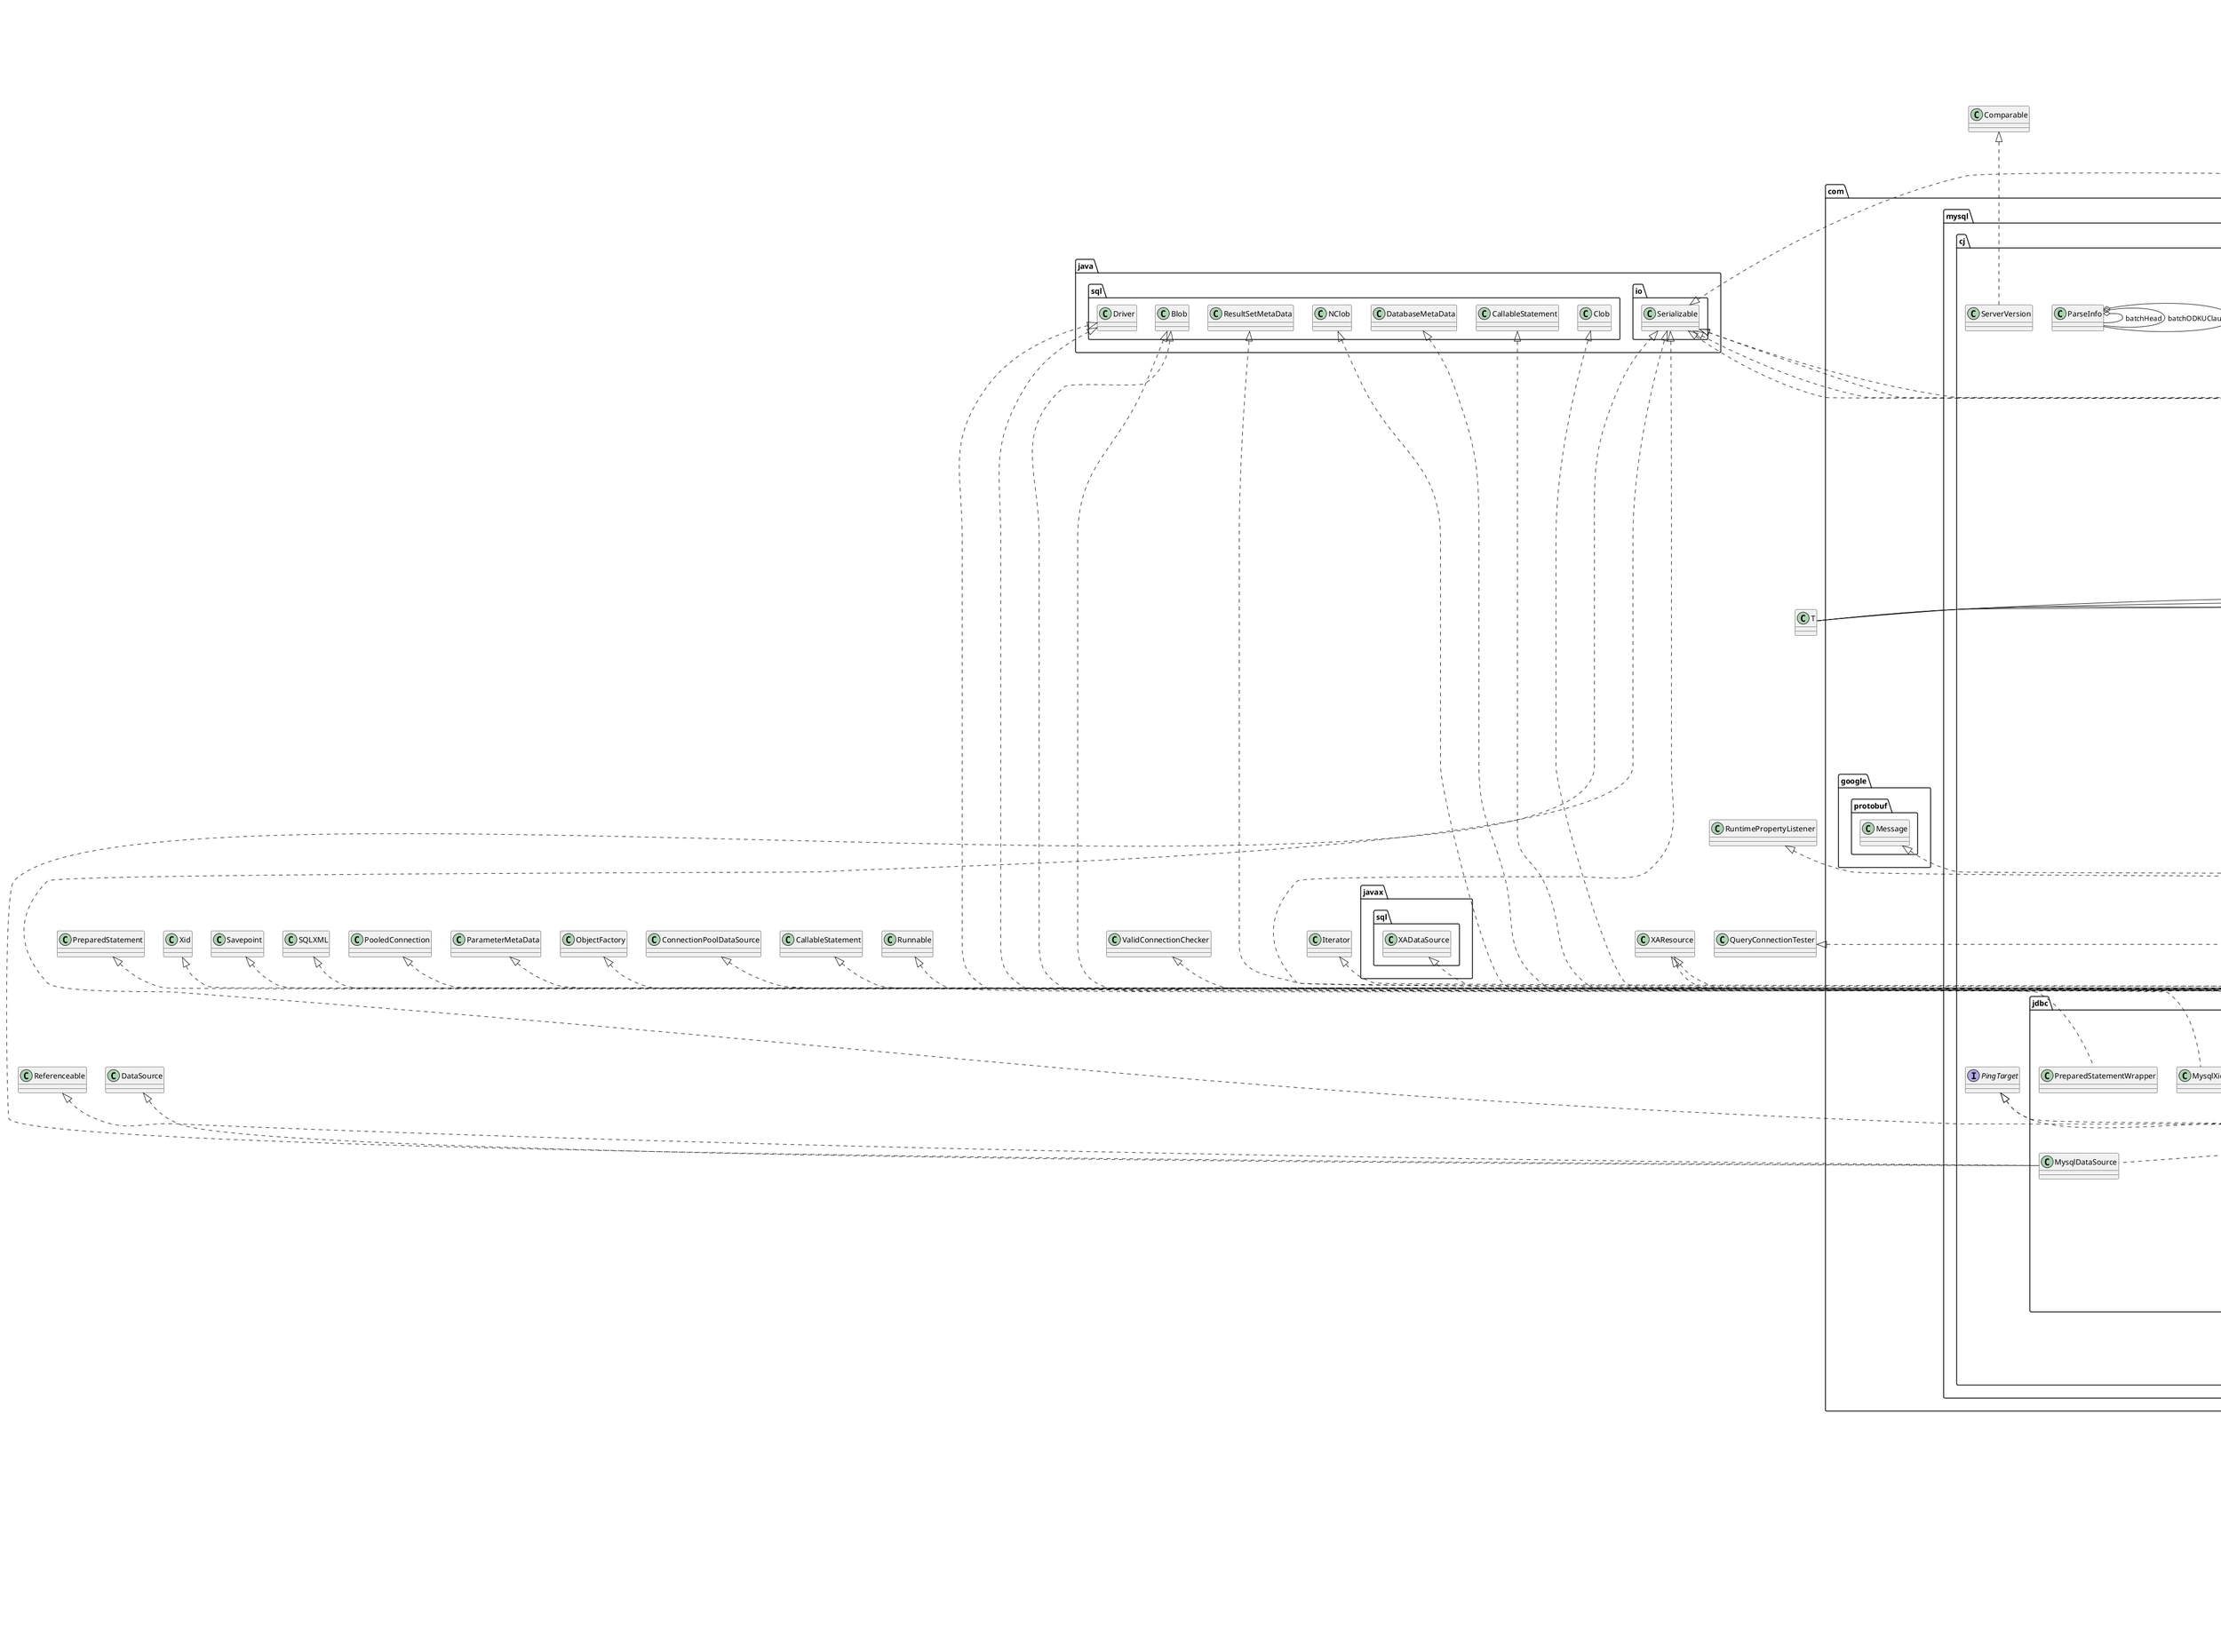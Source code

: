 @startuml

title __PROJECT_CRYPT's Class Diagram__\n

  namespace com.gmail.ib.projectCrypt {
    class authInitListener {
    }
  }
  

  namespace com.gmail.ib.projectCrypt {
    namespace authentication {
      interface AccessControl {
      }
    }
  }
  

  namespace com.gmail.ib.projectCrypt {
    namespace authentication {
      class AccessControlFactory {
      }
    }
  }
  

  namespace com.gmail.ib.projectCrypt {
    namespace authentication {
      class BasicAccessControl {
      }
    }
  }
  

  namespace com.gmail.ib.projectCrypt {
    namespace authentication {
      class CurrentUser {
      }
    }
  }
  

  namespace com.gmail.ib.projectCrypt {
    namespace authentication {
      class User {
      }
    }
  }
  

  namespace com.gmail.ib.projectCrypt {
    namespace backend.cryptData {
      class API {
      }
    }
  }
  

  namespace com.gmail.ib.projectCrypt {
    namespace backend.cryptData {
      class SQLConnector {
      }
    }
  }
  

  namespace com.gmail.ib.projectCrypt {
    namespace backend.cryptData {
      class cryptCurrencyPriceData {
      }
    }
  }
  

  namespace com.gmail.ib.projectCrypt {
    namespace newsPage {
      class news {
      }
    }
  }
  

  namespace com.gmail.ib.projectCrypt {
    namespace newsPage {
      class newsView {
      }
    }
  }
  

  namespace com.gmail.ib.projectCrypt {
    namespace ui {
      class ConfirmDialog {
      }
    }
  }
  

  namespace com.gmail.ib.projectCrypt {
    namespace ui {
      class ErrorView {
      }
    }
  }
  

  namespace com.gmail.ib.projectCrypt {
    namespace ui {
      class MainLayout {
      }
    }
  }
  

  namespace com.gmail.ib.projectCrypt {
    namespace ui {
      namespace about {
        class AboutView {
        }
      }
    }
  }
  

  namespace com.gmail.ib.projectCrypt {
    namespace ui {
      namespace dashboard {
        class Dashboard {
        }
      }
    }
  }
  

  namespace com.gmail.ib.projectCrypt {
    namespace ui {
      namespace dashboard {
        class card {
        }
      }
    }
  }
  

  namespace com.gmail.ib.projectCrypt {
    namespace ui {
      namespace dashboard {
        class chart {
        }
      }
    }
  }
  

  namespace com.gmail.ib.projectCrypt {
    namespace ui {
      namespace dashboard {
        class content {
        }
      }
    }
  }
  

  namespace com.gmail.ib.projectCrypt {
    namespace ui {
      namespace dashboard {
        class dashboardContent {
        }
      }
    }
  }
  

  namespace com.gmail.ib.projectCrypt {
    namespace ui {
      namespace dashboard {
        class trendingCurrencies {
        }
      }
    }
  }
  

  namespace com.gmail.ib.projectCrypt {
    namespace ui {
      namespace hubs {
        class HubView {
        }
      }
    }
  }
  

  namespace com.gmail.ib.projectCrypt {
    namespace ui {
      namespace login {
        class LoginScreen {
        }
      }
    }
  }
  

  namespace com.gmail.ib.projectCrypt {
    namespace ui {
      namespace profile {
        class Profile {
        }
      }
    }
  }
  

  namespace com.gmail.ib.projectCrypt {
    namespace ui {
      namespace profile {
        class profileContent {
        }
      }
    }
  }
  

  namespace com.gmail.ib.projectCrypt {
    namespace ui {
      namespace profile {
        class profileInformation {
        }
      }
    }
  }
  

  namespace com.gmail.ib.projectCrypt {
    namespace ui {
      namespace settings {
        class Settings {
        }
      }
    }
  }
  

  namespace com.gmail.ib.projectCrypt {
    namespace ui {
      namespace settings {
        class personalInformation {
        }
      }
    }
  }
  

  namespace com.gmail.ib.projectCrypt {
    namespace ui {
      namespace settings {
        class settingsMenu {
        }
      }
    }
  }
  

  namespace com.gmail.ib.projectCrypt {
    namespace ui {
      namespace settings {
        class subscriptionInfo {
        }
      }
    }
  }
  

  namespace com.gmail.ib.projectCrypt {
    namespace ui {
      namespace signUp {
        class SignUpScreen {
        }
      }
    }
  }
  

  namespace com.gmail.ib.projectCrypt {
    namespace ui {
      namespace signUp {
        class userControl {
        }
      }
    }
  }
  

  namespace com.mysql.cj {
    abstract class com.mysql.cj.AbstractPreparedQuery {
    }
  }
  

  namespace com.mysql.cj {
    abstract class com.mysql.cj.AbstractQuery {
    }
  }
  

  namespace com.mysql.cj {
    abstract class com.mysql.cj.AbstractQueryBindings {
    }
  }
  

  namespace com.mysql.cj {
    class com.mysql.cj.AppendingBatchVisitor {
    }
  }
  

  namespace com.mysql.cj {
    interface com.mysql.cj.BatchVisitor {
    }
  }
  

  namespace com.mysql.cj {
    interface com.mysql.cj.BindValue {
    }
  }
  

  namespace com.mysql.cj {
    interface com.mysql.cj.CacheAdapter {
    }
  }
  

  namespace com.mysql.cj {
    interface com.mysql.cj.CacheAdapterFactory {
    }
  }
  

  namespace com.mysql.cj {
    interface com.mysql.cj.CancelQueryTask {
    }
  }
  

  namespace com.mysql.cj {
    class com.mysql.cj.CancelQueryTaskImpl {
    }
  }
  

  namespace com.mysql.cj {
    class com.mysql.cj.CharsetMapping {
    }
  }
  

  namespace com.mysql.cj {
    class com.mysql.cj.ClientPreparedQuery {
    }
  }
  

  namespace com.mysql.cj {
    class com.mysql.cj.ClientPreparedQueryBindValue {
    }
  }
  

  namespace com.mysql.cj {
    class com.mysql.cj.ClientPreparedQueryBindings {
    }
  }
  

  namespace com.mysql.cj {
    class com.mysql.cj.Collation {
    }
  }
  

  namespace com.mysql.cj {
    class com.mysql.cj.ConnectionUrlTest {
    }
  }
  

  namespace com.mysql.cj {
    class com.mysql.cj.Constants {
    }
  }
  

  namespace com.mysql.cj {
    abstract class com.mysql.cj.CoreSession {
    }
  }
  

  namespace com.mysql.cj {
    interface com.mysql.cj.DataStoreMetadata {
    }
  }
  

  namespace com.mysql.cj {
    class com.mysql.cj.DataStoreMetadataImpl {
    }
  }
  

  namespace com.mysql.cj {
    class com.mysql.cj.LicenseConfiguration {
    }
  }
  

  namespace com.mysql.cj {
    interface com.mysql.cj.MessageBuilder {
    }
  }
  

  namespace com.mysql.cj {
    class com.mysql.cj.Messages {
    }
  }
  

  namespace com.mysql.cj {
    class com.mysql.cj.MessagesTest {
    }
  }
  

  namespace com.mysql.cj {
    class com.mysql.cj.MysqlCharset {
    }
  }
  

  namespace com.mysql.cj {
    interface com.mysql.cj.MysqlConnection {
    }
  }
  

  namespace com.mysql.cj {
    enum MysqlType {
    }
  }
  

  namespace com.mysql.cj {
    class com.mysql.cj.MysqlxSession {
    }
  }
  

  namespace com.mysql.cj {
    class com.mysql.cj.NativeSession {
    }
  }
  

  namespace com.mysql.cj {
    class com.mysql.cj.NoSubInterceptorWrapper {
    }
  }
  

  namespace com.mysql.cj {
    class com.mysql.cj.ParseInfo {
    }
  }
  

  namespace com.mysql.cj {
    class com.mysql.cj.PerConnectionLRUFactory {
    }
  }
  

  namespace com.mysql.cj {
    interface com.mysql.cj.PingTarget {
    }
  }
  

  namespace com.mysql.cj {
    interface com.mysql.cj.PreparedQuery {
    }
  }
  

  namespace com.mysql.cj {
    interface com.mysql.cj.Query {
    }
  }
  

  namespace com.mysql.cj {
    interface com.mysql.cj.QueryBindings {
    }
  }
  

  namespace com.mysql.cj {
    interface com.mysql.cj.QueryResult {
    }
  }
  

  namespace com.mysql.cj {
    class com.mysql.cj.ServerPreparedQuery {
    }
  }
  

  namespace com.mysql.cj {
    class com.mysql.cj.ServerPreparedQueryBindValue {
    }
  }
  

  namespace com.mysql.cj {
    class com.mysql.cj.ServerPreparedQueryBindings {
    }
  }
  

  namespace com.mysql.cj {
    class com.mysql.cj.ServerPreparedQueryTestcaseGenerator {
    }
  }
  

  namespace com.mysql.cj {
    class com.mysql.cj.ServerVersion {
    }
  }
  

  namespace com.mysql.cj {
    class com.mysql.cj.ServerVersionTest {
    }
  }
  

  namespace com.mysql.cj {
    interface com.mysql.cj.Session {
    }
  }
  

  namespace com.mysql.cj {
    class com.mysql.cj.SimpleQuery {
    }
  }
  

  namespace com.mysql.cj {
    interface com.mysql.cj.TransactionEventHandler {
    }
  }
  

  namespace com.mysql.cj {
    interface com.mysql.cj.WarningListener {
    }
  }
  

  namespace com.mysql.cj {
    namespace admin {
      class com.mysql.cj.admin.ServerController {
      }
    }
  }
  

  namespace com.mysql.cj {
    namespace conf {
      abstract class com.mysql.cj.conf.AbstractPropertyDefinition {
      }
    }
  }
  

  namespace com.mysql.cj {
    namespace conf {
      abstract class com.mysql.cj.conf.AbstractRuntimeProperty {
      }
    }
  }
  

  namespace com.mysql.cj {
    namespace conf {
      class com.mysql.cj.conf.BooleanProperty {
      }
    }
  }
  

  namespace com.mysql.cj {
    namespace conf {
      class com.mysql.cj.conf.BooleanPropertyDefinition {
      }
    }
  }
  

  namespace com.mysql.cj {
    namespace conf {
      interface com.mysql.cj.conf.ConnectionPropertiesTransform {
      }
    }
  }
  

  namespace com.mysql.cj {
    namespace conf {
      abstract class com.mysql.cj.conf.ConnectionUrl {
      }
    }
  }
  

  namespace com.mysql.cj {
    namespace conf {
      class com.mysql.cj.conf.ConnectionUrlParser {
      }
    }
  }
  

  namespace com.mysql.cj {
    namespace conf {
      interface com.mysql.cj.conf.DatabaseUrlContainer {
      }
    }
  }
  

  namespace com.mysql.cj {
    namespace conf {
      class com.mysql.cj.conf.DefaultPropertySet {
      }
    }
  }
  

  namespace com.mysql.cj {
    namespace conf {
      class com.mysql.cj.conf.EnumProperty {
      }
    }
  }
  

  namespace com.mysql.cj {
    namespace conf {
      class com.mysql.cj.conf.EnumPropertyDefinition {
      }
    }
  }
  

  namespace com.mysql.cj {
    namespace conf {
      class com.mysql.cj.conf.HostInfo {
      }
    }
  }
  

  namespace com.mysql.cj {
    namespace conf {
      enum HostsListView {
      }
    }
  }
  

  namespace com.mysql.cj {
    namespace conf {
      class com.mysql.cj.conf.IntegerProperty {
      }
    }
  }
  

  namespace com.mysql.cj {
    namespace conf {
      class com.mysql.cj.conf.IntegerPropertyDefinition {
      }
    }
  }
  

  namespace com.mysql.cj {
    namespace conf {
      class com.mysql.cj.conf.LongProperty {
      }
    }
  }
  

  namespace com.mysql.cj {
    namespace conf {
      class com.mysql.cj.conf.LongPropertyDefinition {
      }
    }
  }
  

  namespace com.mysql.cj {
    namespace conf {
      class com.mysql.cj.conf.MemorySizeProperty {
      }
    }
  }
  

  namespace com.mysql.cj {
    namespace conf {
      class com.mysql.cj.conf.MemorySizePropertyDefinition {
      }
    }
  }
  

  namespace com.mysql.cj {
    namespace conf {
      interface com.mysql.cj.conf.PropertyDefinition {
      }
    }
  }
  

  namespace com.mysql.cj {
    namespace conf {
      class com.mysql.cj.conf.PropertyDefinitions {
      }
    }
  }
  

  namespace com.mysql.cj {
    namespace conf {
      enum PropertyKey {
      }
    }
  }
  

  namespace com.mysql.cj {
    namespace conf {
      interface com.mysql.cj.conf.PropertySet {
      }
    }
  }
  

  namespace com.mysql.cj {
    namespace conf {
      interface com.mysql.cj.conf.RuntimeProperty {
      }
    }
  }
  

  namespace com.mysql.cj {
    namespace conf {
      class com.mysql.cj.conf.StringProperty {
      }
    }
  }
  

  namespace com.mysql.cj {
    namespace conf {
      class com.mysql.cj.conf.StringPropertyDefinition {
      }
    }
  }
  

  namespace com.mysql.cj {
    namespace conf {
      namespace url {
        class com.mysql.cj.conf.url.FailoverConnectionUrl {
        }
      }
    }
  }
  

  namespace com.mysql.cj {
    namespace conf {
      namespace url {
        class com.mysql.cj.conf.url.FailoverDnsSrvConnectionUrl {
        }
      }
    }
  }
  

  namespace com.mysql.cj {
    namespace conf {
      namespace url {
        class com.mysql.cj.conf.url.LoadBalanceConnectionUrl {
        }
      }
    }
  }
  

  namespace com.mysql.cj {
    namespace conf {
      namespace url {
        class com.mysql.cj.conf.url.LoadBalanceDnsSrvConnectionUrl {
        }
      }
    }
  }
  

  namespace com.mysql.cj {
    namespace conf {
      namespace url {
        class com.mysql.cj.conf.url.ReplicationConnectionUrl {
        }
      }
    }
  }
  

  namespace com.mysql.cj {
    namespace conf {
      namespace url {
        class com.mysql.cj.conf.url.ReplicationDnsSrvConnectionUrl {
        }
      }
    }
  }
  

  namespace com.mysql.cj {
    namespace conf {
      namespace url {
        class com.mysql.cj.conf.url.SingleConnectionUrl {
        }
      }
    }
  }
  

  namespace com.mysql.cj {
    namespace conf {
      namespace url {
        class com.mysql.cj.conf.url.XDevApiConnectionUrl {
        }
      }
    }
  }
  

  namespace com.mysql.cj {
    namespace conf {
      namespace url {
        class com.mysql.cj.conf.url.XDevApiDnsSrvConnectionUrl {
        }
      }
    }
  }
  

  namespace com.mysql.cj {
    namespace exceptions {
      class com.mysql.cj.exceptions.AssertionFailedException {
      }
    }
  }
  

  namespace com.mysql.cj {
    namespace exceptions {
      class com.mysql.cj.exceptions.CJCommunicationsException {
      }
    }
  }
  

  namespace com.mysql.cj {
    namespace exceptions {
      class com.mysql.cj.exceptions.CJConnectionFeatureNotAvailableException {
      }
    }
  }
  

  namespace com.mysql.cj {
    namespace exceptions {
      class com.mysql.cj.exceptions.CJException {
      }
    }
  }
  

  namespace com.mysql.cj {
    namespace exceptions {
      class com.mysql.cj.exceptions.CJOperationNotSupportedException {
      }
    }
  }
  

  namespace com.mysql.cj {
    namespace exceptions {
      class com.mysql.cj.exceptions.CJPacketTooBigException {
      }
    }
  }
  

  namespace com.mysql.cj {
    namespace exceptions {
      class com.mysql.cj.exceptions.CJTimeoutException {
      }
    }
  }
  

  namespace com.mysql.cj {
    namespace exceptions {
      class com.mysql.cj.exceptions.ClosedOnExpiredPasswordException {
      }
    }
  }
  

  namespace com.mysql.cj {
    namespace exceptions {
      class com.mysql.cj.exceptions.ConnectionIsClosedException {
      }
    }
  }
  

  namespace com.mysql.cj {
    namespace exceptions {
      class com.mysql.cj.exceptions.DataConversionException {
      }
    }
  }
  

  namespace com.mysql.cj {
    namespace exceptions {
      class com.mysql.cj.exceptions.DataReadException {
      }
    }
  }
  

  namespace com.mysql.cj {
    namespace exceptions {
      class com.mysql.cj.exceptions.DataTruncationException {
      }
    }
  }
  

  namespace com.mysql.cj {
    namespace exceptions {
      interface com.mysql.cj.exceptions.DeadlockTimeoutRollbackMarker {
      }
    }
  }
  

  namespace com.mysql.cj {
    namespace exceptions {
      class com.mysql.cj.exceptions.ExceptionFactory {
      }
    }
  }
  

  namespace com.mysql.cj {
    namespace exceptions {
      interface com.mysql.cj.exceptions.ExceptionInterceptor {
      }
    }
  }
  

  namespace com.mysql.cj {
    namespace exceptions {
      class com.mysql.cj.exceptions.ExceptionInterceptorChain {
      }
    }
  }
  

  namespace com.mysql.cj {
    namespace exceptions {
      class com.mysql.cj.exceptions.FeatureNotAvailableException {
      }
    }
  }
  

  namespace com.mysql.cj {
    namespace exceptions {
      class com.mysql.cj.exceptions.InvalidConnectionAttributeException {
      }
    }
  }
  

  namespace com.mysql.cj {
    namespace exceptions {
      class com.mysql.cj.exceptions.MysqlErrorNumbers {
      }
    }
  }
  

  namespace com.mysql.cj {
    namespace exceptions {
      class com.mysql.cj.exceptions.NumberOutOfRange {
      }
    }
  }
  

  namespace com.mysql.cj {
    namespace exceptions {
      class com.mysql.cj.exceptions.OperationCancelledException {
      }
    }
  }
  

  namespace com.mysql.cj {
    namespace exceptions {
      class com.mysql.cj.exceptions.PasswordExpiredException {
      }
    }
  }
  

  namespace com.mysql.cj {
    namespace exceptions {
      class com.mysql.cj.exceptions.PropertyNotModifiableException {
      }
    }
  }
  

  namespace com.mysql.cj {
    namespace exceptions {
      class com.mysql.cj.exceptions.RSAException {
      }
    }
  }
  

  namespace com.mysql.cj {
    namespace exceptions {
      class com.mysql.cj.exceptions.SSLParamsException {
      }
    }
  }
  

  namespace com.mysql.cj {
    namespace exceptions {
      class com.mysql.cj.exceptions.StatementIsClosedException {
      }
    }
  }
  

  namespace com.mysql.cj {
    namespace exceptions {
      interface com.mysql.cj.exceptions.StreamingNotifiable {
      }
    }
  }
  

  namespace com.mysql.cj {
    namespace exceptions {
      class com.mysql.cj.exceptions.UnableToConnectException {
      }
    }
  }
  

  namespace com.mysql.cj {
    namespace exceptions {
      class com.mysql.cj.exceptions.UnsupportedConnectionStringException {
      }
    }
  }
  

  namespace com.mysql.cj {
    namespace exceptions {
      class com.mysql.cj.exceptions.WrongArgumentException {
      }
    }
  }
  

  namespace com.mysql.cj {
    namespace interceptors {
      interface com.mysql.cj.interceptors.QueryInterceptor {
      }
    }
  }
  

  namespace com.mysql.cj {
    namespace jdbc {
      class com.mysql.cj.jdbc.AbandonedConnectionCleanupThread {
      }
    }
  }
  

  namespace com.mysql.cj {
    namespace jdbc {
      class com.mysql.cj.jdbc.Blob {
      }
    }
  }
  

  namespace com.mysql.cj {
    namespace jdbc {
      class com.mysql.cj.jdbc.BlobFromLocator {
      }
    }
  }
  

  namespace com.mysql.cj {
    namespace jdbc {
      class com.mysql.cj.jdbc.CallableStatement {
      }
    }
  }
  

  namespace com.mysql.cj {
    namespace jdbc {
      class com.mysql.cj.jdbc.CallableStatementWrapper {
      }
    }
  }
  

  namespace com.mysql.cj {
    namespace jdbc {
      interface com.mysql.cj.jdbc.ClientInfoProvider {
      }
    }
  }
  

  namespace com.mysql.cj {
    namespace jdbc {
      class com.mysql.cj.jdbc.ClientInfoProviderSP {
      }
    }
  }
  

  namespace com.mysql.cj {
    namespace jdbc {
      class com.mysql.cj.jdbc.ClientPreparedStatement {
      }
    }
  }
  

  namespace com.mysql.cj {
    namespace jdbc {
      class com.mysql.cj.jdbc.Clob {
      }
    }
  }
  

  namespace com.mysql.cj {
    namespace jdbc {
      class com.mysql.cj.jdbc.CommentClientInfoProvider {
      }
    }
  }
  

  namespace com.mysql.cj {
    namespace jdbc {
      class com.mysql.cj.jdbc.ConnectionGroup {
      }
    }
  }
  

  namespace com.mysql.cj {
    namespace jdbc {
      class com.mysql.cj.jdbc.ConnectionGroupManager {
      }
    }
  }
  

  namespace com.mysql.cj {
    namespace jdbc {
      class com.mysql.cj.jdbc.ConnectionImpl {
      }
    }
  }
  

  namespace com.mysql.cj {
    namespace jdbc {
      class com.mysql.cj.jdbc.ConnectionWrapper {
      }
    }
  }
  

  namespace com.mysql.cj {
    namespace jdbc {
      class com.mysql.cj.jdbc.DatabaseMetaData {
      }
    }
  }
  

  namespace com.mysql.cj {
    namespace jdbc {
      class com.mysql.cj.jdbc.DatabaseMetaDataUsingInfoSchema {
      }
    }
  }
  

  namespace com.mysql.cj {
    namespace jdbc {
      class com.mysql.cj.jdbc.Driver {
      }
    }
  }
  

  namespace com.mysql.cj {
    namespace jdbc {
      class com.mysql.cj.jdbc.EscapeProcessor {
      }
    }
  }
  

  namespace com.mysql.cj {
    namespace jdbc {
      class com.mysql.cj.jdbc.EscapeProcessorResult {
      }
    }
  }
  

  namespace com.mysql.cj {
    namespace jdbc {
      abstract class com.mysql.cj.jdbc.IterateBlock {
      }
    }
  }
  

  namespace com.mysql.cj {
    namespace jdbc {
      interface com.mysql.cj.jdbc.JdbcConnection {
      }
    }
  }
  

  namespace com.mysql.cj {
    namespace jdbc {
      interface com.mysql.cj.jdbc.JdbcPreparedStatement {
      }
    }
  }
  

  namespace com.mysql.cj {
    namespace jdbc {
      interface com.mysql.cj.jdbc.JdbcPropertySet {
      }
    }
  }
  

  namespace com.mysql.cj {
    namespace jdbc {
      class com.mysql.cj.jdbc.JdbcPropertySetImpl {
      }
    }
  }
  

  namespace com.mysql.cj {
    namespace jdbc {
      interface com.mysql.cj.jdbc.JdbcStatement {
      }
    }
  }
  

  namespace com.mysql.cj {
    namespace jdbc {
      class com.mysql.cj.jdbc.MysqlConnectionPoolDataSource {
      }
    }
  }
  

  namespace com.mysql.cj {
    namespace jdbc {
      class com.mysql.cj.jdbc.MysqlDataSource {
      }
    }
  }
  

  namespace com.mysql.cj {
    namespace jdbc {
      class com.mysql.cj.jdbc.MysqlDataSourceFactory {
      }
    }
  }
  

  namespace com.mysql.cj {
    namespace jdbc {
      class com.mysql.cj.jdbc.MysqlParameterMetadata {
      }
    }
  }
  

  namespace com.mysql.cj {
    namespace jdbc {
      class com.mysql.cj.jdbc.MysqlPooledConnection {
      }
    }
  }
  

  namespace com.mysql.cj {
    namespace jdbc {
      class com.mysql.cj.jdbc.MysqlSQLXML {
      }
    }
  }
  

  namespace com.mysql.cj {
    namespace jdbc {
      class com.mysql.cj.jdbc.MysqlSavepoint {
      }
    }
  }
  

  namespace com.mysql.cj {
    namespace jdbc {
      class com.mysql.cj.jdbc.MysqlXAConnection {
      }
    }
  }
  

  namespace com.mysql.cj {
    namespace jdbc {
      class com.mysql.cj.jdbc.MysqlXADataSource {
      }
    }
  }
  

  namespace com.mysql.cj {
    namespace jdbc {
      class com.mysql.cj.jdbc.MysqlXAException {
      }
    }
  }
  

  namespace com.mysql.cj {
    namespace jdbc {
      class com.mysql.cj.jdbc.MysqlXid {
      }
    }
  }
  

  namespace com.mysql.cj {
    namespace jdbc {
      class com.mysql.cj.jdbc.NClob {
      }
    }
  }
  

  namespace com.mysql.cj {
    namespace jdbc {
      class com.mysql.cj.jdbc.NonRegisteringDriver {
      }
    }
  }
  

  namespace com.mysql.cj {
    namespace jdbc {
      interface com.mysql.cj.jdbc.ParameterBindings {
      }
    }
  }
  

  namespace com.mysql.cj {
    namespace jdbc {
      class com.mysql.cj.jdbc.ParameterBindingsImpl {
      }
    }
  }
  

  namespace com.mysql.cj {
    namespace jdbc {
      class com.mysql.cj.jdbc.PreparedStatementWrapper {
      }
    }
  }
  

  namespace com.mysql.cj {
    namespace jdbc {
      class com.mysql.cj.jdbc.ServerPreparedStatement {
      }
    }
  }
  

  namespace com.mysql.cj {
    namespace jdbc {
      class com.mysql.cj.jdbc.StatementImpl {
      }
    }
  }
  

  namespace com.mysql.cj {
    namespace jdbc {
      class com.mysql.cj.jdbc.StatementWrapper {
      }
    }
  }
  

  namespace com.mysql.cj {
    namespace jdbc {
      class com.mysql.cj.jdbc.SuspendableXAConnection {
      }
    }
  }
  

  namespace com.mysql.cj {
    namespace jdbc {
      abstract class com.mysql.cj.jdbc.WrapperBase {
      }
    }
  }
  

  namespace com.mysql.cj {
    namespace jdbc {
      namespace admin {
        class com.mysql.cj.jdbc.admin.MiniAdmin {
        }
      }
    }
  }
  

  namespace com.mysql.cj {
    namespace jdbc {
      namespace admin {
        class com.mysql.cj.jdbc.admin.TimezoneDump {
        }
      }
    }
  }
  

  namespace com.mysql.cj {
    namespace jdbc {
      namespace exceptions {
        class com.mysql.cj.jdbc.exceptions.CommunicationsException {
        }
      }
    }
  }
  

  namespace com.mysql.cj {
    namespace jdbc {
      namespace exceptions {
        class com.mysql.cj.jdbc.exceptions.ConnectionFeatureNotAvailableException {
        }
      }
    }
  }
  

  namespace com.mysql.cj {
    namespace jdbc {
      namespace exceptions {
        class com.mysql.cj.jdbc.exceptions.MySQLQueryInterruptedException {
        }
      }
    }
  }
  

  namespace com.mysql.cj {
    namespace jdbc {
      namespace exceptions {
        class com.mysql.cj.jdbc.exceptions.MySQLStatementCancelledException {
        }
      }
    }
  }
  

  namespace com.mysql.cj {
    namespace jdbc {
      namespace exceptions {
        class com.mysql.cj.jdbc.exceptions.MySQLTimeoutException {
        }
      }
    }
  }
  

  namespace com.mysql.cj {
    namespace jdbc {
      namespace exceptions {
        class com.mysql.cj.jdbc.exceptions.MySQLTransactionRollbackException {
        }
      }
    }
  }
  

  namespace com.mysql.cj {
    namespace jdbc {
      namespace exceptions {
        class com.mysql.cj.jdbc.exceptions.MysqlDataTruncation {
        }
      }
    }
  }
  

  namespace com.mysql.cj {
    namespace jdbc {
      namespace exceptions {
        class com.mysql.cj.jdbc.exceptions.NotUpdatable {
        }
      }
    }
  }
  

  namespace com.mysql.cj {
    namespace jdbc {
      namespace exceptions {
        class com.mysql.cj.jdbc.exceptions.OperationNotSupportedException {
        }
      }
    }
  }
  

  namespace com.mysql.cj {
    namespace jdbc {
      namespace exceptions {
        class com.mysql.cj.jdbc.exceptions.PacketTooBigException {
        }
      }
    }
  }
  

  namespace com.mysql.cj {
    namespace jdbc {
      namespace exceptions {
        class com.mysql.cj.jdbc.exceptions.SQLError {
        }
      }
    }
  }
  

  namespace com.mysql.cj {
    namespace jdbc {
      namespace exceptions {
        class com.mysql.cj.jdbc.exceptions.SQLExceptionsMapping {
        }
      }
    }
  }
  

  namespace com.mysql.cj {
    namespace jdbc {
      namespace ha {
        interface com.mysql.cj.jdbc.ha.BalanceStrategy {
        }
      }
    }
  }
  

  namespace com.mysql.cj {
    namespace jdbc {
      namespace ha {
        class com.mysql.cj.jdbc.ha.BestResponseTimeBalanceStrategy {
        }
      }
    }
  }
  

  namespace com.mysql.cj {
    namespace jdbc {
      namespace ha {
        class com.mysql.cj.jdbc.ha.FailoverConnectionProxy {
        }
      }
    }
  }
  

  namespace com.mysql.cj {
    namespace jdbc {
      namespace ha {
        interface com.mysql.cj.jdbc.ha.LoadBalanceExceptionChecker {
        }
      }
    }
  }
  

  namespace com.mysql.cj {
    namespace jdbc {
      namespace ha {
        class com.mysql.cj.jdbc.ha.LoadBalancedAutoCommitInterceptor {
        }
      }
    }
  }
  

  namespace com.mysql.cj {
    namespace jdbc {
      namespace ha {
        interface com.mysql.cj.jdbc.ha.LoadBalancedConnection {
        }
      }
    }
  }
  

  namespace com.mysql.cj {
    namespace jdbc {
      namespace ha {
        class com.mysql.cj.jdbc.ha.LoadBalancedConnectionProxy {
        }
      }
    }
  }
  

  namespace com.mysql.cj {
    namespace jdbc {
      namespace ha {
        class com.mysql.cj.jdbc.ha.LoadBalancedMySQLConnection {
        }
      }
    }
  }
  

  namespace com.mysql.cj {
    namespace jdbc {
      namespace ha {
        abstract class com.mysql.cj.jdbc.ha.MultiHostConnectionProxy {
        }
      }
    }
  }
  

  namespace com.mysql.cj {
    namespace jdbc {
      namespace ha {
        class com.mysql.cj.jdbc.ha.MultiHostMySQLConnection {
        }
      }
    }
  }
  

  namespace com.mysql.cj {
    namespace jdbc {
      namespace ha {
        class com.mysql.cj.jdbc.ha.NdbLoadBalanceExceptionChecker {
        }
      }
    }
  }
  

  namespace com.mysql.cj {
    namespace jdbc {
      namespace ha {
        class com.mysql.cj.jdbc.ha.RandomBalanceStrategy {
        }
      }
    }
  }
  

  namespace com.mysql.cj {
    namespace jdbc {
      namespace ha {
        interface com.mysql.cj.jdbc.ha.ReplicationConnection {
        }
      }
    }
  }
  

  namespace com.mysql.cj {
    namespace jdbc {
      namespace ha {
        class com.mysql.cj.jdbc.ha.ReplicationConnectionGroup {
        }
      }
    }
  }
  

  namespace com.mysql.cj {
    namespace jdbc {
      namespace ha {
        class com.mysql.cj.jdbc.ha.ReplicationConnectionGroupManager {
        }
      }
    }
  }
  

  namespace com.mysql.cj {
    namespace jdbc {
      namespace ha {
        class com.mysql.cj.jdbc.ha.ReplicationConnectionProxy {
        }
      }
    }
  }
  

  namespace com.mysql.cj {
    namespace jdbc {
      namespace ha {
        class com.mysql.cj.jdbc.ha.ReplicationMySQLConnection {
        }
      }
    }
  }
  

  namespace com.mysql.cj {
    namespace jdbc {
      namespace ha {
        class com.mysql.cj.jdbc.ha.SequentialBalanceStrategy {
        }
      }
    }
  }
  

  namespace com.mysql.cj {
    namespace jdbc {
      namespace ha {
        class com.mysql.cj.jdbc.ha.ServerAffinityStrategy {
        }
      }
    }
  }
  

  namespace com.mysql.cj {
    namespace jdbc {
      namespace ha {
        class com.mysql.cj.jdbc.ha.StandardLoadBalanceExceptionChecker {
        }
      }
    }
  }
  

  namespace com.mysql.cj {
    namespace jdbc {
      namespace integration.c3p0 {
        class com.mysql.cj.jdbc.integration.c3p0.MysqlConnectionTester {
        }
      }
    }
  }
  

  namespace com.mysql.cj {
    namespace jdbc {
      namespace integration.jboss {
        class com.mysql.cj.jdbc.integration.jboss.ExtendedMysqlExceptionSorter {
        }
      }
    }
  }
  

  namespace com.mysql.cj {
    namespace jdbc {
      namespace integration.jboss {
        class com.mysql.cj.jdbc.integration.jboss.MysqlValidConnectionChecker {
        }
      }
    }
  }
  

  namespace com.mysql.cj {
    namespace jdbc {
      namespace interceptors {
        interface com.mysql.cj.jdbc.interceptors.ConnectionLifecycleInterceptor {
        }
      }
    }
  }
  

  namespace com.mysql.cj {
    namespace jdbc {
      namespace interceptors {
        class com.mysql.cj.jdbc.interceptors.ResultSetScannerInterceptor {
        }
      }
    }
  }
  

  namespace com.mysql.cj {
    namespace jdbc {
      namespace interceptors {
        class com.mysql.cj.jdbc.interceptors.ServerStatusDiffInterceptor {
        }
      }
    }
  }
  

  namespace com.mysql.cj {
    namespace jdbc {
      namespace interceptors {
        class com.mysql.cj.jdbc.interceptors.SessionAssociationInterceptor {
        }
      }
    }
  }
  

  namespace com.mysql.cj {
    namespace jdbc {
      namespace jmx {
        class com.mysql.cj.jdbc.jmx.LoadBalanceConnectionGroupManager {
        }
      }
    }
  }
  

  namespace com.mysql.cj {
    namespace jdbc {
      namespace jmx {
        interface com.mysql.cj.jdbc.jmx.LoadBalanceConnectionGroupManagerMBean {
        }
      }
    }
  }
  

  namespace com.mysql.cj {
    namespace jdbc {
      namespace jmx {
        class com.mysql.cj.jdbc.jmx.ReplicationGroupManager {
        }
      }
    }
  }
  

  namespace com.mysql.cj {
    namespace jdbc {
      namespace jmx {
        interface com.mysql.cj.jdbc.jmx.ReplicationGroupManagerMBean {
        }
      }
    }
  }
  

  namespace com.mysql.cj {
    namespace jdbc {
      namespace result {
        interface com.mysql.cj.jdbc.result.CachedResultSetMetaData {
        }
      }
    }
  }
  

  namespace com.mysql.cj {
    namespace jdbc {
      namespace result {
        class com.mysql.cj.jdbc.result.CachedResultSetMetaDataImpl {
        }
      }
    }
  }
  

  namespace com.mysql.cj {
    namespace jdbc {
      namespace result {
        class com.mysql.cj.jdbc.result.ResultSetFactory {
        }
      }
    }
  }
  

  namespace com.mysql.cj {
    namespace jdbc {
      namespace result {
        class com.mysql.cj.jdbc.result.ResultSetImpl {
        }
      }
    }
  }
  

  namespace com.mysql.cj {
    namespace jdbc {
      namespace result {
        interface com.mysql.cj.jdbc.result.ResultSetInternalMethods {
        }
      }
    }
  }
  

  namespace com.mysql.cj {
    namespace jdbc {
      namespace result {
        class com.mysql.cj.jdbc.result.ResultSetMetaData {
        }
      }
    }
  }
  

  namespace com.mysql.cj {
    namespace jdbc {
      namespace result {
        class com.mysql.cj.jdbc.result.UpdatableResultSet {
        }
      }
    }
  }
  

  namespace com.mysql.cj {
    namespace jdbc {
      namespace util {
        abstract class com.mysql.cj.jdbc.util.BaseBugReport {
        }
      }
    }
  }
  

  namespace com.mysql.cj {
    namespace jdbc {
      namespace util {
        class com.mysql.cj.jdbc.util.ResultSetUtil {
        }
      }
    }
  }
  

  namespace com.mysql.cj {
    namespace log {
      class com.mysql.cj.log.BaseMetricsHolder {
      }
    }
  }
  

  namespace com.mysql.cj {
    namespace log {
      class com.mysql.cj.log.Jdk14Logger {
      }
    }
  }
  

  namespace com.mysql.cj {
    namespace log {
      interface com.mysql.cj.log.Log {
      }
    }
  }
  

  namespace com.mysql.cj {
    namespace log {
      class com.mysql.cj.log.LogFactory {
      }
    }
  }
  

  namespace com.mysql.cj {
    namespace log {
      class com.mysql.cj.log.LoggingProfilerEventHandler {
      }
    }
  }
  

  namespace com.mysql.cj {
    namespace log {
      class com.mysql.cj.log.NullLogger {
      }
    }
  }
  

  namespace com.mysql.cj {
    namespace log {
      interface com.mysql.cj.log.ProfilerEvent {
      }
    }
  }
  

  namespace com.mysql.cj {
    namespace log {
      interface com.mysql.cj.log.ProfilerEventHandler {
      }
    }
  }
  

  namespace com.mysql.cj {
    namespace log {
      class com.mysql.cj.log.ProfilerEventImpl {
      }
    }
  }
  

  namespace com.mysql.cj {
    namespace log {
      class com.mysql.cj.log.Slf4JLogger {
      }
    }
  }
  

  namespace com.mysql.cj {
    namespace log {
      class com.mysql.cj.log.StandardLogger {
      }
    }
  }
  

  namespace com.mysql.cj {
    namespace protocol {
      abstract class com.mysql.cj.protocol.AbstractProtocol {
      }
    }
  }
  

  namespace com.mysql.cj {
    namespace protocol {
      abstract class com.mysql.cj.protocol.AbstractSocketConnection {
      }
    }
  }
  

  namespace com.mysql.cj {
    namespace protocol {
      class com.mysql.cj.protocol.AsyncSocketFactory {
      }
    }
  }
  

  namespace com.mysql.cj {
    namespace protocol {
      interface com.mysql.cj.protocol.AuthenticationPlugin {
      }
    }
  }
  

  namespace com.mysql.cj {
    namespace protocol {
      interface com.mysql.cj.protocol.AuthenticationProvider {
      }
    }
  }
  

  namespace com.mysql.cj {
    namespace protocol {
      interface com.mysql.cj.protocol.ColumnDefinition {
      }
    }
  }
  

  namespace com.mysql.cj {
    namespace protocol {
      class com.mysql.cj.protocol.ExportControlled {
      }
    }
  }
  

  namespace com.mysql.cj {
    namespace protocol {
      class com.mysql.cj.protocol.FullReadInputStream {
      }
    }
  }
  

  namespace com.mysql.cj {
    namespace protocol {
      class com.mysql.cj.protocol.InternalDate {
      }
    }
  }
  

  namespace com.mysql.cj {
    namespace protocol {
      class com.mysql.cj.protocol.InternalTime {
      }
    }
  }
  

  namespace com.mysql.cj {
    namespace protocol {
      class com.mysql.cj.protocol.InternalTimestamp {
      }
    }
  }
  

  namespace com.mysql.cj {
    namespace protocol {
      interface com.mysql.cj.protocol.Message {
      }
    }
  }
  

  namespace com.mysql.cj {
    namespace protocol {
      interface com.mysql.cj.protocol.MessageHeader {
      }
    }
  }
  

  namespace com.mysql.cj {
    namespace protocol {
      interface com.mysql.cj.protocol.MessageListener {
      }
    }
  }
  

  namespace com.mysql.cj {
    namespace protocol {
      interface com.mysql.cj.protocol.MessageReader {
      }
    }
  }
  

  namespace com.mysql.cj {
    namespace protocol {
      interface com.mysql.cj.protocol.MessageSender {
      }
    }
  }
  

  namespace com.mysql.cj {
    namespace protocol {
      class com.mysql.cj.protocol.NamedPipeSocketFactory {
      }
    }
  }
  

  namespace com.mysql.cj {
    namespace protocol {
      class com.mysql.cj.protocol.NetworkResources {
      }
    }
  }
  

  namespace com.mysql.cj {
    namespace protocol {
      interface com.mysql.cj.protocol.OutputStreamWatcher {
      }
    }
  }
  

  namespace com.mysql.cj {
    namespace protocol {
      interface com.mysql.cj.protocol.PacketReceivedTimeHolder {
      }
    }
  }
  

  namespace com.mysql.cj {
    namespace protocol {
      interface com.mysql.cj.protocol.PacketSentTimeHolder {
      }
    }
  }
  

  namespace com.mysql.cj {
    namespace protocol {
      interface com.mysql.cj.protocol.Protocol {
      }
    }
  }
  

  namespace com.mysql.cj {
    namespace protocol {
      interface com.mysql.cj.protocol.ProtocolEntity {
      }
    }
  }
  

  namespace com.mysql.cj {
    namespace protocol {
      interface com.mysql.cj.protocol.ProtocolEntityFactory {
      }
    }
  }
  

  namespace com.mysql.cj {
    namespace protocol {
      interface com.mysql.cj.protocol.ProtocolEntityReader {
      }
    }
  }
  

  namespace com.mysql.cj {
    namespace protocol {
      class com.mysql.cj.protocol.ReadAheadInputStream {
      }
    }
  }
  

  namespace com.mysql.cj {
    namespace protocol {
      interface com.mysql.cj.protocol.ResultBuilder {
      }
    }
  }
  

  namespace com.mysql.cj {
    namespace protocol {
      interface com.mysql.cj.protocol.ResultStreamer {
      }
    }
  }
  

  namespace com.mysql.cj {
    namespace protocol {
      interface com.mysql.cj.protocol.Resultset {
      }
    }
  }
  

  namespace com.mysql.cj {
    namespace protocol {
      interface com.mysql.cj.protocol.ResultsetRow {
      }
    }
  }
  

  namespace com.mysql.cj {
    namespace protocol {
      interface com.mysql.cj.protocol.ResultsetRows {
      }
    }
  }
  

  namespace com.mysql.cj {
    namespace protocol {
      interface com.mysql.cj.protocol.ResultsetRowsOwner {
      }
    }
  }
  

  namespace com.mysql.cj {
    namespace protocol {
      class com.mysql.cj.protocol.Security {
      }
    }
  }
  

  namespace com.mysql.cj {
    namespace protocol {
      class com.mysql.cj.protocol.SerializingBufferWriter {
      }
    }
  }
  

  namespace com.mysql.cj {
    namespace protocol {
      interface com.mysql.cj.protocol.ServerCapabilities {
      }
    }
  }
  

  namespace com.mysql.cj {
    namespace protocol {
      interface com.mysql.cj.protocol.ServerSession {
      }
    }
  }
  

  namespace com.mysql.cj {
    namespace protocol {
      interface com.mysql.cj.protocol.SocketConnection {
      }
    }
  }
  

  namespace com.mysql.cj {
    namespace protocol {
      interface com.mysql.cj.protocol.SocketFactory {
      }
    }
  }
  

  namespace com.mysql.cj {
    namespace protocol {
      interface com.mysql.cj.protocol.SocketMetadata {
      }
    }
  }
  

  namespace com.mysql.cj {
    namespace protocol {
      class com.mysql.cj.protocol.SocksProxySocketFactory {
      }
    }
  }
  

  namespace com.mysql.cj {
    namespace protocol {
      class com.mysql.cj.protocol.StandardSocketFactory {
      }
    }
  }
  

  namespace com.mysql.cj {
    namespace protocol {
      class com.mysql.cj.protocol.TlsAsynchronousSocketChannel {
      }
    }
  }
  

  namespace com.mysql.cj {
    namespace protocol {
      interface com.mysql.cj.protocol.ValueDecoder {
      }
    }
  }
  

  namespace com.mysql.cj {
    namespace protocol {
      interface com.mysql.cj.protocol.Warning {
      }
    }
  }
  

  namespace com.mysql.cj {
    namespace protocol {
      class com.mysql.cj.protocol.WatchableOutputStream {
      }
    }
  }
  

  namespace com.mysql.cj {
    namespace protocol {
      interface com.mysql.cj.protocol.WatchableStream {
      }
    }
  }
  

  namespace com.mysql.cj {
    namespace protocol {
      class com.mysql.cj.protocol.WatchableWriter {
      }
    }
  }
  

  namespace com.mysql.cj {
    namespace protocol {
      interface com.mysql.cj.protocol.WriterWatcher {
      }
    }
  }
  

  namespace com.mysql.cj {
    namespace protocol {
      namespace a {
        abstract class com.mysql.cj.protocol.a.AbstractRowFactory {
        }
      }
    }
  }
  

  namespace com.mysql.cj {
    namespace protocol {
      namespace a {
        class com.mysql.cj.protocol.a.BinaryResultsetReader {
        }
      }
    }
  }
  

  namespace com.mysql.cj {
    namespace protocol {
      namespace a {
        class com.mysql.cj.protocol.a.BinaryRowFactory {
        }
      }
    }
  }
  

  namespace com.mysql.cj {
    namespace protocol {
      namespace a {
        class com.mysql.cj.protocol.a.ColumnDefinitionFactory {
        }
      }
    }
  }
  

  namespace com.mysql.cj {
    namespace protocol {
      namespace a {
        class com.mysql.cj.protocol.a.ColumnDefinitionReader {
        }
      }
    }
  }
  

  namespace com.mysql.cj {
    namespace protocol {
      namespace a {
        class com.mysql.cj.protocol.a.CompressedInputStream {
        }
      }
    }
  }
  

  namespace com.mysql.cj {
    namespace protocol {
      namespace a {
        class com.mysql.cj.protocol.a.CompressedPacketSender {
        }
      }
    }
  }
  

  namespace com.mysql.cj {
    namespace protocol {
      namespace a {
        class com.mysql.cj.protocol.a.CompressedPacketSenderTest {
        }
      }
    }
  }
  

  namespace com.mysql.cj {
    namespace protocol {
      namespace a {
        class com.mysql.cj.protocol.a.DebugBufferingPacketReader {
        }
      }
    }
  }
  

  namespace com.mysql.cj {
    namespace protocol {
      namespace a {
        class com.mysql.cj.protocol.a.DebugBufferingPacketSender {
        }
      }
    }
  }
  

  namespace com.mysql.cj {
    namespace protocol {
      namespace a {
        class com.mysql.cj.protocol.a.DebugBufferingPacketSenderTest {
        }
      }
    }
  }
  

  namespace com.mysql.cj {
    namespace protocol {
      namespace a {
        class com.mysql.cj.protocol.a.MergingColumnDefinitionFactory {
        }
      }
    }
  }
  

  namespace com.mysql.cj {
    namespace protocol {
      namespace a {
        class com.mysql.cj.protocol.a.MultiPacketReader {
        }
      }
    }
  }
  

  namespace com.mysql.cj {
    namespace protocol {
      namespace a {
        class com.mysql.cj.protocol.a.MysqlBinaryValueDecoder {
        }
      }
    }
  }
  

  namespace com.mysql.cj {
    namespace protocol {
      namespace a {
        class com.mysql.cj.protocol.a.MysqlBinaryValueDecoderTest {
        }
      }
    }
  }
  

  namespace com.mysql.cj {
    namespace protocol {
      namespace a {
        class com.mysql.cj.protocol.a.MysqlTextValueDecoder {
        }
      }
    }
  }
  

  namespace com.mysql.cj {
    namespace protocol {
      namespace a {
        class com.mysql.cj.protocol.a.MysqlTextValueDecoderTest {
        }
      }
    }
  }
  

  namespace com.mysql.cj {
    namespace protocol {
      namespace a {
        class com.mysql.cj.protocol.a.NativeAuthenticationProvider {
        }
      }
    }
  }
  

  namespace com.mysql.cj {
    namespace protocol {
      namespace a {
        class com.mysql.cj.protocol.a.NativeCapabilities {
        }
      }
    }
  }
  

  namespace com.mysql.cj {
    namespace protocol {
      namespace a {
        class com.mysql.cj.protocol.a.NativeConstants {
        }
      }
    }
  }
  

  namespace com.mysql.cj {
    namespace protocol {
      namespace a {
        class com.mysql.cj.protocol.a.NativeMessageBuilder {
        }
      }
    }
  }
  

  namespace com.mysql.cj {
    namespace protocol {
      namespace a {
        class com.mysql.cj.protocol.a.NativePacketHeader {
        }
      }
    }
  }
  

  namespace com.mysql.cj {
    namespace protocol {
      namespace a {
        class com.mysql.cj.protocol.a.NativePacketPayload {
        }
      }
    }
  }
  

  namespace com.mysql.cj {
    namespace protocol {
      namespace a {
        class com.mysql.cj.protocol.a.NativeProtocol {
        }
      }
    }
  }
  

  namespace com.mysql.cj {
    namespace protocol {
      namespace a {
        class com.mysql.cj.protocol.a.NativeServerSession {
        }
      }
    }
  }
  

  namespace com.mysql.cj {
    namespace protocol {
      namespace a {
        class com.mysql.cj.protocol.a.NativeSocketConnection {
        }
      }
    }
  }
  

  namespace com.mysql.cj {
    namespace protocol {
      namespace a {
        class com.mysql.cj.protocol.a.NativeUtils {
        }
      }
    }
  }
  

  namespace com.mysql.cj {
    namespace protocol {
      namespace a {
        class com.mysql.cj.protocol.a.PacketSenderTestBase {
        }
      }
    }
  }
  

  namespace com.mysql.cj {
    namespace protocol {
      namespace a {
        class com.mysql.cj.protocol.a.PacketSplitter {
        }
      }
    }
  }
  

  namespace com.mysql.cj {
    namespace protocol {
      namespace a {
        class com.mysql.cj.protocol.a.ResultsetFactory {
        }
      }
    }
  }
  

  namespace com.mysql.cj {
    namespace protocol {
      namespace a {
        class com.mysql.cj.protocol.a.ResultsetRowReader {
        }
      }
    }
  }
  

  namespace com.mysql.cj {
    namespace protocol {
      namespace a {
        class com.mysql.cj.protocol.a.SimplePacketReader {
        }
      }
    }
  }
  

  namespace com.mysql.cj {
    namespace protocol {
      namespace a {
        class com.mysql.cj.protocol.a.SimplePacketReaderTest {
        }
      }
    }
  }
  

  namespace com.mysql.cj {
    namespace protocol {
      namespace a {
        class com.mysql.cj.protocol.a.SimplePacketSender {
        }
      }
    }
  }
  

  namespace com.mysql.cj {
    namespace protocol {
      namespace a {
        class com.mysql.cj.protocol.a.SimplePacketSenderTest {
        }
      }
    }
  }
  

  namespace com.mysql.cj {
    namespace protocol {
      namespace a {
        class com.mysql.cj.protocol.a.TextResultsetReader {
        }
      }
    }
  }
  

  namespace com.mysql.cj {
    namespace protocol {
      namespace a {
        class com.mysql.cj.protocol.a.TextRowFactory {
        }
      }
    }
  }
  

  namespace com.mysql.cj {
    namespace protocol {
      namespace a {
        class com.mysql.cj.protocol.a.TimeTrackingPacketReader {
        }
      }
    }
  }
  

  namespace com.mysql.cj {
    namespace protocol {
      namespace a {
        class com.mysql.cj.protocol.a.TimeTrackingPacketSender {
        }
      }
    }
  }
  

  namespace com.mysql.cj {
    namespace protocol {
      namespace a {
        class com.mysql.cj.protocol.a.TracingPacketReader {
        }
      }
    }
  }
  

  namespace com.mysql.cj {
    namespace protocol {
      namespace a {
        class com.mysql.cj.protocol.a.TracingPacketSender {
        }
      }
    }
  }
  

  namespace com.mysql.cj {
    namespace protocol {
      namespace a {
        namespace authentication {
          class com.mysql.cj.protocol.a.authentication.CachingSha2PasswordPlugin {
          }
        }
      }
    }
  }
  

  namespace com.mysql.cj {
    namespace protocol {
      namespace a {
        namespace authentication {
          class com.mysql.cj.protocol.a.authentication.MysqlClearPasswordPlugin {
          }
        }
      }
    }
  }
  

  namespace com.mysql.cj {
    namespace protocol {
      namespace a {
        namespace authentication {
          class com.mysql.cj.protocol.a.authentication.MysqlNativePasswordPlugin {
          }
        }
      }
    }
  }
  

  namespace com.mysql.cj {
    namespace protocol {
      namespace a {
        namespace authentication {
          class com.mysql.cj.protocol.a.authentication.MysqlOldPasswordPlugin {
          }
        }
      }
    }
  }
  

  namespace com.mysql.cj {
    namespace protocol {
      namespace a {
        namespace authentication {
          class com.mysql.cj.protocol.a.authentication.Sha256PasswordPlugin {
          }
        }
      }
    }
  }
  

  namespace com.mysql.cj {
    namespace protocol {
      namespace a {
        namespace result {
          abstract class com.mysql.cj.protocol.a.result.AbstractBufferRow {
          }
        }
      }
    }
  }
  

  namespace com.mysql.cj {
    namespace protocol {
      namespace a {
        namespace result {
          abstract class com.mysql.cj.protocol.a.result.AbstractResultsetRows {
          }
        }
      }
    }
  }
  

  namespace com.mysql.cj {
    namespace protocol {
      namespace a {
        namespace result {
          class com.mysql.cj.protocol.a.result.BinaryBufferRow {
          }
        }
      }
    }
  }
  

  namespace com.mysql.cj {
    namespace protocol {
      namespace a {
        namespace result {
          class com.mysql.cj.protocol.a.result.ByteArrayRow {
          }
        }
      }
    }
  }
  

  namespace com.mysql.cj {
    namespace protocol {
      namespace a {
        namespace result {
          class com.mysql.cj.protocol.a.result.NativeResultset {
          }
        }
      }
    }
  }
  

  namespace com.mysql.cj {
    namespace protocol {
      namespace a {
        namespace result {
          class com.mysql.cj.protocol.a.result.OkPacket {
          }
        }
      }
    }
  }
  

  namespace com.mysql.cj {
    namespace protocol {
      namespace a {
        namespace result {
          class com.mysql.cj.protocol.a.result.ResultsetRowsCursor {
          }
        }
      }
    }
  }
  

  namespace com.mysql.cj {
    namespace protocol {
      namespace a {
        namespace result {
          class com.mysql.cj.protocol.a.result.ResultsetRowsStatic {
          }
        }
      }
    }
  }
  

  namespace com.mysql.cj {
    namespace protocol {
      namespace a {
        namespace result {
          class com.mysql.cj.protocol.a.result.ResultsetRowsStreaming {
          }
        }
      }
    }
  }
  

  namespace com.mysql.cj {
    namespace protocol {
      namespace a {
        namespace result {
          class com.mysql.cj.protocol.a.result.TextBufferRow {
          }
        }
      }
    }
  }
  

  namespace com.mysql.cj {
    namespace protocol {
      namespace result {
        abstract class com.mysql.cj.protocol.result.AbstractResultsetRow {
        }
      }
    }
  }
  

  namespace com.mysql.cj {
    namespace protocol {
      namespace x {
        class com.mysql.cj.protocol.x.AsyncMessageReader {
        }
      }
    }
  }
  

  namespace com.mysql.cj {
    namespace protocol {
      namespace x {
        class com.mysql.cj.protocol.x.AsyncMessageReaderTest {
        }
      }
    }
  }
  

  namespace com.mysql.cj {
    namespace protocol {
      namespace x {
        class com.mysql.cj.protocol.x.AsyncMessageSender {
        }
      }
    }
  }
  

  namespace com.mysql.cj {
    namespace protocol {
      namespace x {
        class com.mysql.cj.protocol.x.ErrorToFutureCompletionHandler {
        }
      }
    }
  }
  

  namespace com.mysql.cj {
    namespace protocol {
      namespace x {
        class com.mysql.cj.protocol.x.FetchDoneEntity {
        }
      }
    }
  }
  

  namespace com.mysql.cj {
    namespace protocol {
      namespace x {
        class com.mysql.cj.protocol.x.FetchDoneEntityFactory {
        }
      }
    }
  }
  

  namespace com.mysql.cj {
    namespace protocol {
      namespace x {
        class com.mysql.cj.protocol.x.FetchDoneMoreResults {
        }
      }
    }
  }
  

  namespace com.mysql.cj {
    namespace protocol {
      namespace x {
        class com.mysql.cj.protocol.x.FetchDoneMoreResultsFactory {
        }
      }
    }
  }
  

  namespace com.mysql.cj {
    namespace protocol {
      namespace x {
        class com.mysql.cj.protocol.x.FieldFactory {
        }
      }
    }
  }
  

  namespace com.mysql.cj {
    namespace protocol {
      namespace x {
        class com.mysql.cj.protocol.x.MessageConstants {
        }
      }
    }
  }
  

  namespace com.mysql.cj {
    namespace protocol {
      namespace x {
        class com.mysql.cj.protocol.x.Notice {
        }
      }
    }
  }
  

  namespace com.mysql.cj {
    namespace protocol {
      namespace x {
        class com.mysql.cj.protocol.x.NoticeFactory {
        }
      }
    }
  }
  

  namespace com.mysql.cj {
    namespace protocol {
      namespace x {
        class com.mysql.cj.protocol.x.Ok {
        }
      }
    }
  }
  

  namespace com.mysql.cj {
    namespace protocol {
      namespace x {
        class com.mysql.cj.protocol.x.OkBuilder {
        }
      }
    }
  }
  

  namespace com.mysql.cj {
    namespace protocol {
      namespace x {
        class com.mysql.cj.protocol.x.OkFactory {
        }
      }
    }
  }
  

  namespace com.mysql.cj {
    namespace protocol {
      namespace x {
        class com.mysql.cj.protocol.x.ResultMessageListener {
        }
      }
    }
  }
  

  namespace com.mysql.cj {
    namespace protocol {
      namespace x {
        class com.mysql.cj.protocol.x.StatementExecuteOk {
        }
      }
    }
  }
  

  namespace com.mysql.cj {
    namespace protocol {
      namespace x {
        class com.mysql.cj.protocol.x.StatementExecuteOkBuilder {
        }
      }
    }
  }
  

  namespace com.mysql.cj {
    namespace protocol {
      namespace x {
        class com.mysql.cj.protocol.x.StatementExecuteOkFactory {
        }
      }
    }
  }
  

  namespace com.mysql.cj {
    namespace protocol {
      namespace x {
        class com.mysql.cj.protocol.x.SyncMessageReader {
        }
      }
    }
  }
  

  namespace com.mysql.cj {
    namespace protocol {
      namespace x {
        class com.mysql.cj.protocol.x.SyncMessageReaderTest {
        }
      }
    }
  }
  

  namespace com.mysql.cj {
    namespace protocol {
      namespace x {
        class com.mysql.cj.protocol.x.SyncMessageSender {
        }
      }
    }
  }
  

  namespace com.mysql.cj {
    namespace protocol {
      namespace x {
        class com.mysql.cj.protocol.x.SyncMessageWriterTest {
        }
      }
    }
  }
  

  namespace com.mysql.cj {
    namespace protocol {
      namespace x {
        class com.mysql.cj.protocol.x.XAsyncSocketConnection {
        }
      }
    }
  }
  

  namespace com.mysql.cj {
    namespace protocol {
      namespace x {
        class com.mysql.cj.protocol.x.XAuthenticationProvider {
        }
      }
    }
  }
  

  namespace com.mysql.cj {
    namespace protocol {
      namespace x {
        class com.mysql.cj.protocol.x.XMessage {
        }
      }
    }
  }
  

  namespace com.mysql.cj {
    namespace protocol {
      namespace x {
        class com.mysql.cj.protocol.x.XMessageBuilder {
        }
      }
    }
  }
  

  namespace com.mysql.cj {
    namespace protocol {
      namespace x {
        class com.mysql.cj.protocol.x.XMessageHeader {
        }
      }
    }
  }
  

  namespace com.mysql.cj {
    namespace protocol {
      namespace x {
        class com.mysql.cj.protocol.x.XProtocol {
        }
      }
    }
  }
  

  namespace com.mysql.cj {
    namespace protocol {
      namespace x {
        class com.mysql.cj.protocol.x.XProtocolDecoder {
        }
      }
    }
  }
  

  namespace com.mysql.cj {
    namespace protocol {
      namespace x {
        class com.mysql.cj.protocol.x.XProtocolError {
        }
      }
    }
  }
  

  namespace com.mysql.cj {
    namespace protocol {
      namespace x {
        class com.mysql.cj.protocol.x.XProtocolRow {
        }
      }
    }
  }
  

  namespace com.mysql.cj {
    namespace protocol {
      namespace x {
        class com.mysql.cj.protocol.x.XProtocolRowFactory {
        }
      }
    }
  }
  

  namespace com.mysql.cj {
    namespace protocol {
      namespace x {
        class com.mysql.cj.protocol.x.XProtocolRowInputStream {
        }
      }
    }
  }
  

  namespace com.mysql.cj {
    namespace protocol {
      namespace x {
        class com.mysql.cj.protocol.x.XServerCapabilities {
        }
      }
    }
  }
  

  namespace com.mysql.cj {
    namespace protocol {
      namespace x {
        class com.mysql.cj.protocol.x.XServerSession {
        }
      }
    }
  }
  

  namespace com.mysql.cj {
    namespace protocol {
      namespace x {
        enum XpluginStatementCommand {
        }
      }
    }
  }
  

  namespace com.mysql.cj {
    namespace result {
      abstract class com.mysql.cj.result.AbstractDateTimeValueFactory {
      }
    }
  }
  

  namespace com.mysql.cj {
    namespace result {
      abstract class com.mysql.cj.result.AbstractNumericValueFactory {
      }
    }
  }
  

  namespace com.mysql.cj {
    namespace result {
      class com.mysql.cj.result.BigDecimalValueFactory {
      }
    }
  }
  

  namespace com.mysql.cj {
    namespace result {
      class com.mysql.cj.result.BigDecimalValueFactoryTest {
      }
    }
  }
  

  namespace com.mysql.cj {
    namespace result {
      class com.mysql.cj.result.BinaryStreamValueFactory {
      }
    }
  }
  

  namespace com.mysql.cj {
    namespace result {
      class com.mysql.cj.result.BinaryStreamValueFactoryTest {
      }
    }
  }
  

  namespace com.mysql.cj {
    namespace result {
      class com.mysql.cj.result.BooleanValueFactory {
      }
    }
  }
  

  namespace com.mysql.cj {
    namespace result {
      class com.mysql.cj.result.BooleanValueFactoryTest {
      }
    }
  }
  

  namespace com.mysql.cj {
    namespace result {
      class com.mysql.cj.result.BufferedRowList {
      }
    }
  }
  

  namespace com.mysql.cj {
    namespace result {
      class com.mysql.cj.result.ByteValueFactory {
      }
    }
  }
  

  namespace com.mysql.cj {
    namespace result {
      class com.mysql.cj.result.ByteValueFactoryTest {
      }
    }
  }
  

  namespace com.mysql.cj {
    namespace result {
      class com.mysql.cj.result.CommonAsserts {
      }
    }
  }
  

  namespace com.mysql.cj {
    namespace result {
      class com.mysql.cj.result.DefaultColumnDefinition {
      }
    }
  }
  

  namespace com.mysql.cj {
    namespace result {
      abstract class com.mysql.cj.result.DefaultValueFactory {
      }
    }
  }
  

  namespace com.mysql.cj {
    namespace result {
      class com.mysql.cj.result.DoubleValueFactory {
      }
    }
  }
  

  namespace com.mysql.cj {
    namespace result {
      class com.mysql.cj.result.DoubleValueFactoryTest {
      }
    }
  }
  

  namespace com.mysql.cj {
    namespace result {
      class com.mysql.cj.result.Field {
      }
    }
  }
  

  namespace com.mysql.cj {
    namespace result {
      class com.mysql.cj.result.FloatValueFactory {
      }
    }
  }
  

  namespace com.mysql.cj {
    namespace result {
      class com.mysql.cj.result.FloatValueFactoryTest {
      }
    }
  }
  

  namespace com.mysql.cj {
    namespace result {
      class com.mysql.cj.result.IntegerValueFactory {
      }
    }
  }
  

  namespace com.mysql.cj {
    namespace result {
      class com.mysql.cj.result.IntegerValueFactoryTest {
      }
    }
  }
  

  namespace com.mysql.cj {
    namespace result {
      class com.mysql.cj.result.LocalDateTimeValueFactory {
      }
    }
  }
  

  namespace com.mysql.cj {
    namespace result {
      class com.mysql.cj.result.LocalDateTimeValueFactoryTest {
      }
    }
  }
  

  namespace com.mysql.cj {
    namespace result {
      class com.mysql.cj.result.LocalDateValueFactory {
      }
    }
  }
  

  namespace com.mysql.cj {
    namespace result {
      class com.mysql.cj.result.LocalDateValueFactoryTest {
      }
    }
  }
  

  namespace com.mysql.cj {
    namespace result {
      class com.mysql.cj.result.LocalTimeValueFactory {
      }
    }
  }
  

  namespace com.mysql.cj {
    namespace result {
      class com.mysql.cj.result.LocalTimeValueFactoryTest {
      }
    }
  }
  

  namespace com.mysql.cj {
    namespace result {
      class com.mysql.cj.result.LongValueFactory {
      }
    }
  }
  

  namespace com.mysql.cj {
    namespace result {
      class com.mysql.cj.result.LongValueFactoryTest {
      }
    }
  }
  

  namespace com.mysql.cj {
    namespace result {
      interface com.mysql.cj.result.Row {
      }
    }
  }
  

  namespace com.mysql.cj {
    namespace result {
      interface com.mysql.cj.result.RowList {
      }
    }
  }
  

  namespace com.mysql.cj {
    namespace result {
      class com.mysql.cj.result.ShortValueFactory {
      }
    }
  }
  

  namespace com.mysql.cj {
    namespace result {
      class com.mysql.cj.result.ShortValueFactoryTest {
      }
    }
  }
  

  namespace com.mysql.cj {
    namespace result {
      class com.mysql.cj.result.SqlDateValueFactory {
      }
    }
  }
  

  namespace com.mysql.cj {
    namespace result {
      class com.mysql.cj.result.SqlDateValueFactoryTest {
      }
    }
  }
  

  namespace com.mysql.cj {
    namespace result {
      class com.mysql.cj.result.SqlTimeValueFactory {
      }
    }
  }
  

  namespace com.mysql.cj {
    namespace result {
      class com.mysql.cj.result.SqlTimeValueFactoryTest {
      }
    }
  }
  

  namespace com.mysql.cj {
    namespace result {
      class com.mysql.cj.result.SqlTimestampValueFactory {
      }
    }
  }
  

  namespace com.mysql.cj {
    namespace result {
      class com.mysql.cj.result.SqlTimestampValueFactoryTest {
      }
    }
  }
  

  namespace com.mysql.cj {
    namespace result {
      class com.mysql.cj.result.StringValueFactory {
      }
    }
  }
  

  namespace com.mysql.cj {
    namespace result {
      class com.mysql.cj.result.StringValueFactoryTest {
      }
    }
  }
  

  namespace com.mysql.cj {
    namespace result {
      interface com.mysql.cj.result.ValueFactory {
      }
    }
  }
  

  namespace com.mysql.cj {
    namespace result {
      class com.mysql.cj.result.ZeroDateTimeToNullValueFactoryTest {
      }
    }
  }
  

  namespace com.mysql.cj {
    namespace util {
      class com.mysql.cj.util.Base64Decoder {
      }
    }
  }
  

  namespace com.mysql.cj {
    namespace util {
      class com.mysql.cj.util.DataTypeUtil {
      }
    }
  }
  

  namespace com.mysql.cj {
    namespace util {
      class com.mysql.cj.util.DnsSrv {
      }
    }
  }
  

  namespace com.mysql.cj {
    namespace util {
      class com.mysql.cj.util.EscapeTokenizer {
      }
    }
  }
  

  namespace com.mysql.cj {
    namespace util {
      class com.mysql.cj.util.LRUCache {
      }
    }
  }
  

  namespace com.mysql.cj {
    namespace util {
      class com.mysql.cj.util.LazyString {
      }
    }
  }
  

  namespace com.mysql.cj {
    namespace util {
      class com.mysql.cj.util.LogUtils {
      }
    }
  }
  

  namespace com.mysql.cj {
    namespace util {
      class com.mysql.cj.util.PerVmServerConfigCacheFactory {
      }
    }
  }
  

  namespace com.mysql.cj {
    namespace util {
      class com.mysql.cj.util.SequentialIdLease {
      }
    }
  }
  

  namespace com.mysql.cj {
    namespace util {
      class com.mysql.cj.util.StringUtils {
      }
    }
  }
  

  namespace com.mysql.cj {
    namespace util {
      class com.mysql.cj.util.TestUtils {
      }
    }
  }
  

  namespace com.mysql.cj {
    namespace util {
      class com.mysql.cj.util.TimeUtil {
      }
    }
  }
  

  namespace com.mysql.cj {
    namespace util {
      class com.mysql.cj.util.Util {
      }
    }
  }
  

  namespace com.mysql.cj {
    namespace x.protobuf {
      class com.mysql.cj.x.protobuf.Mysqlx {
      }
    }
  }
  

  namespace com.mysql.cj {
    namespace x.protobuf {
      class com.mysql.cj.x.protobuf.MysqlxConnection {
      }
    }
  }
  

  namespace com.mysql.cj {
    namespace x.protobuf {
      class com.mysql.cj.x.protobuf.MysqlxCrud {
      }
    }
  }
  

  namespace com.mysql.cj {
    namespace x.protobuf {
      class com.mysql.cj.x.protobuf.MysqlxCursor {
      }
    }
  }
  

  namespace com.mysql.cj {
    namespace x.protobuf {
      class com.mysql.cj.x.protobuf.MysqlxDatatypes {
      }
    }
  }
  

  namespace com.mysql.cj {
    namespace x.protobuf {
      class com.mysql.cj.x.protobuf.MysqlxExpect {
      }
    }
  }
  

  namespace com.mysql.cj {
    namespace x.protobuf {
      class com.mysql.cj.x.protobuf.MysqlxExpr {
      }
    }
  }
  

  namespace com.mysql.cj {
    namespace x.protobuf {
      class com.mysql.cj.x.protobuf.MysqlxNotice {
      }
    }
  }
  

  namespace com.mysql.cj {
    namespace x.protobuf {
      class com.mysql.cj.x.protobuf.MysqlxPrepare {
      }
    }
  }
  

  namespace com.mysql.cj {
    namespace x.protobuf {
      class com.mysql.cj.x.protobuf.MysqlxResultset {
      }
    }
  }
  

  namespace com.mysql.cj {
    namespace x.protobuf {
      class com.mysql.cj.x.protobuf.MysqlxSession {
      }
    }
  }
  

  namespace com.mysql.cj {
    namespace x.protobuf {
      class com.mysql.cj.x.protobuf.MysqlxSql {
      }
    }
  }
  

  namespace com.mysql.cj {
    namespace xdevapi {
      abstract class com.mysql.cj.xdevapi.AbstractDataResult {
      }
    }
  }
  

  namespace com.mysql.cj {
    namespace xdevapi {
      abstract class com.mysql.cj.xdevapi.AbstractFilterParams {
      }
    }
  }
  

  namespace com.mysql.cj {
    namespace xdevapi {
      interface com.mysql.cj.xdevapi.AddResult {
      }
    }
  }
  

  namespace com.mysql.cj {
    namespace xdevapi {
      class com.mysql.cj.xdevapi.AddResultBuilder {
      }
    }
  }
  

  namespace com.mysql.cj {
    namespace xdevapi {
      class com.mysql.cj.xdevapi.AddResultImpl {
      }
    }
  }
  

  namespace com.mysql.cj {
    namespace xdevapi {
      interface com.mysql.cj.xdevapi.AddStatement {
      }
    }
  }
  

  namespace com.mysql.cj {
    namespace xdevapi {
      class com.mysql.cj.xdevapi.AddStatementImpl {
      }
    }
  }
  

  namespace com.mysql.cj {
    namespace xdevapi {
      interface com.mysql.cj.xdevapi.Client {
      }
    }
  }
  

  namespace com.mysql.cj {
    namespace xdevapi {
      class com.mysql.cj.xdevapi.ClientFactory {
      }
    }
  }
  

  namespace com.mysql.cj {
    namespace xdevapi {
      class com.mysql.cj.xdevapi.ClientImpl {
      }
    }
  }
  

  namespace com.mysql.cj {
    namespace xdevapi {
      interface com.mysql.cj.xdevapi.Collection {
      }
    }
  }
  

  namespace com.mysql.cj {
    namespace xdevapi {
      class com.mysql.cj.xdevapi.CollectionImpl {
      }
    }
  }
  

  namespace com.mysql.cj {
    namespace xdevapi {
      interface com.mysql.cj.xdevapi.Column {
      }
    }
  }
  

  namespace com.mysql.cj {
    namespace xdevapi {
      class com.mysql.cj.xdevapi.ColumnImpl {
      }
    }
  }
  

  namespace com.mysql.cj {
    namespace xdevapi {
      class com.mysql.cj.xdevapi.CreateIndexParams {
      }
    }
  }
  

  namespace com.mysql.cj {
    namespace xdevapi {
      interface com.mysql.cj.xdevapi.DatabaseObject {
      }
    }
  }
  

  namespace com.mysql.cj {
    namespace xdevapi {
      class com.mysql.cj.xdevapi.DatabaseObjectDescription {
      }
    }
  }
  

  namespace com.mysql.cj {
    namespace xdevapi {
      interface com.mysql.cj.xdevapi.DbDoc {
      }
    }
  }
  

  namespace com.mysql.cj {
    namespace xdevapi {
      class com.mysql.cj.xdevapi.DbDocFactory {
      }
    }
  }
  

  namespace com.mysql.cj {
    namespace xdevapi {
      class com.mysql.cj.xdevapi.DbDocImpl {
      }
    }
  }
  

  namespace com.mysql.cj {
    namespace xdevapi {
      class com.mysql.cj.xdevapi.DbDocValueFactory {
      }
    }
  }
  

  namespace com.mysql.cj {
    namespace xdevapi {
      interface com.mysql.cj.xdevapi.DeleteStatement {
      }
    }
  }
  

  namespace com.mysql.cj {
    namespace xdevapi {
      class com.mysql.cj.xdevapi.DeleteStatementImpl {
      }
    }
  }
  

  namespace com.mysql.cj {
    namespace xdevapi {
      class com.mysql.cj.xdevapi.DocFilterParams {
      }
    }
  }
  

  namespace com.mysql.cj {
    namespace xdevapi {
      interface com.mysql.cj.xdevapi.DocResult {
      }
    }
  }
  

  namespace com.mysql.cj {
    namespace xdevapi {
      class com.mysql.cj.xdevapi.DocResultBuilder {
      }
    }
  }
  

  namespace com.mysql.cj {
    namespace xdevapi {
      class com.mysql.cj.xdevapi.DocResultImpl {
      }
    }
  }
  

  namespace com.mysql.cj {
    namespace xdevapi {
      class com.mysql.cj.xdevapi.ExprParser {
      }
    }
  }
  

  namespace com.mysql.cj {
    namespace xdevapi {
      class com.mysql.cj.xdevapi.ExprParserTest {
      }
    }
  }
  

  namespace com.mysql.cj {
    namespace xdevapi {
      class com.mysql.cj.xdevapi.ExprUnparser {
      }
    }
  }
  

  namespace com.mysql.cj {
    namespace xdevapi {
      class com.mysql.cj.xdevapi.ExprUtil {
      }
    }
  }
  

  namespace com.mysql.cj {
    namespace xdevapi {
      class com.mysql.cj.xdevapi.Expression {
      }
    }
  }
  

  namespace com.mysql.cj {
    namespace xdevapi {
      interface com.mysql.cj.xdevapi.FetchResult {
      }
    }
  }
  

  namespace com.mysql.cj {
    namespace xdevapi {
      interface com.mysql.cj.xdevapi.FilterParams {
      }
    }
  }
  

  namespace com.mysql.cj {
    namespace xdevapi {
      abstract class com.mysql.cj.xdevapi.FilterableStatement {
      }
    }
  }
  

  namespace com.mysql.cj {
    namespace xdevapi {
      interface com.mysql.cj.xdevapi.FindStatement {
      }
    }
  }
  

  namespace com.mysql.cj {
    namespace xdevapi {
      class com.mysql.cj.xdevapi.FindStatementImpl {
      }
    }
  }
  

  namespace com.mysql.cj {
    namespace xdevapi {
      class com.mysql.cj.xdevapi.InsertParams {
      }
    }
  }
  

  namespace com.mysql.cj {
    namespace xdevapi {
      interface com.mysql.cj.xdevapi.InsertResult {
      }
    }
  }
  

  namespace com.mysql.cj {
    namespace xdevapi {
      class com.mysql.cj.xdevapi.InsertResultBuilder {
      }
    }
  }
  

  namespace com.mysql.cj {
    namespace xdevapi {
      class com.mysql.cj.xdevapi.InsertResultImpl {
      }
    }
  }
  

  namespace com.mysql.cj {
    namespace xdevapi {
      interface com.mysql.cj.xdevapi.InsertStatement {
      }
    }
  }
  

  namespace com.mysql.cj {
    namespace xdevapi {
      class com.mysql.cj.xdevapi.InsertStatementImpl {
      }
    }
  }
  

  namespace com.mysql.cj {
    namespace xdevapi {
      class com.mysql.cj.xdevapi.JsonArray {
      }
    }
  }
  

  namespace com.mysql.cj {
    namespace xdevapi {
      class com.mysql.cj.xdevapi.JsonDocTest {
      }
    }
  }
  

  namespace com.mysql.cj {
    namespace xdevapi {
      enum JsonLiteral {
      }
    }
  }
  

  namespace com.mysql.cj {
    namespace xdevapi {
      class com.mysql.cj.xdevapi.JsonNumber {
      }
    }
  }
  

  namespace com.mysql.cj {
    namespace xdevapi {
      class com.mysql.cj.xdevapi.JsonParser {
      }
    }
  }
  

  namespace com.mysql.cj {
    namespace xdevapi {
      class com.mysql.cj.xdevapi.JsonString {
      }
    }
  }
  

  namespace com.mysql.cj {
    namespace xdevapi {
      interface com.mysql.cj.xdevapi.JsonValue {
      }
    }
  }
  

  namespace com.mysql.cj {
    namespace xdevapi {
      interface com.mysql.cj.xdevapi.ModifyStatement {
      }
    }
  }
  

  namespace com.mysql.cj {
    namespace xdevapi {
      class com.mysql.cj.xdevapi.ModifyStatementImpl {
      }
    }
  }
  

  namespace com.mysql.cj {
    namespace xdevapi {
      abstract class com.mysql.cj.xdevapi.PreparableStatement {
      }
    }
  }
  

  namespace com.mysql.cj {
    namespace xdevapi {
      interface com.mysql.cj.xdevapi.RemoveStatement {
      }
    }
  }
  

  namespace com.mysql.cj {
    namespace xdevapi {
      class com.mysql.cj.xdevapi.RemoveStatementImpl {
      }
    }
  }
  

  namespace com.mysql.cj {
    namespace xdevapi {
      interface com.mysql.cj.xdevapi.Result {
      }
    }
  }
  

  namespace com.mysql.cj {
    namespace xdevapi {
      interface com.mysql.cj.xdevapi.Row {
      }
    }
  }
  

  namespace com.mysql.cj {
    namespace xdevapi {
      class com.mysql.cj.xdevapi.RowFactory {
      }
    }
  }
  

  namespace com.mysql.cj {
    namespace xdevapi {
      class com.mysql.cj.xdevapi.RowImpl {
      }
    }
  }
  

  namespace com.mysql.cj {
    namespace xdevapi {
      interface com.mysql.cj.xdevapi.RowResult {
      }
    }
  }
  

  namespace com.mysql.cj {
    namespace xdevapi {
      class com.mysql.cj.xdevapi.RowResultBuilder {
      }
    }
  }
  

  namespace com.mysql.cj {
    namespace xdevapi {
      class com.mysql.cj.xdevapi.RowResultImpl {
      }
    }
  }
  

  namespace com.mysql.cj {
    namespace xdevapi {
      interface com.mysql.cj.xdevapi.Schema {
      }
    }
  }
  

  namespace com.mysql.cj {
    namespace xdevapi {
      class com.mysql.cj.xdevapi.SchemaImpl {
      }
    }
  }
  

  namespace com.mysql.cj {
    namespace xdevapi {
      interface com.mysql.cj.xdevapi.SelectStatement {
      }
    }
  }
  

  namespace com.mysql.cj {
    namespace xdevapi {
      class com.mysql.cj.xdevapi.SelectStatementImpl {
      }
    }
  }
  

  namespace com.mysql.cj {
    namespace xdevapi {
      interface com.mysql.cj.xdevapi.Session {
      }
    }
  }
  

  namespace com.mysql.cj {
    namespace xdevapi {
      class com.mysql.cj.xdevapi.SessionFactory {
      }
    }
  }
  

  namespace com.mysql.cj {
    namespace xdevapi {
      class com.mysql.cj.xdevapi.SessionImpl {
      }
    }
  }
  

  namespace com.mysql.cj {
    namespace xdevapi {
      class com.mysql.cj.xdevapi.SqlMultiResult {
      }
    }
  }
  

  namespace com.mysql.cj {
    namespace xdevapi {
      interface com.mysql.cj.xdevapi.SqlResult {
      }
    }
  }
  

  namespace com.mysql.cj {
    namespace xdevapi {
      class com.mysql.cj.xdevapi.SqlResultBuilder {
      }
    }
  }
  

  namespace com.mysql.cj {
    namespace xdevapi {
      class com.mysql.cj.xdevapi.SqlSingleResult {
      }
    }
  }
  

  namespace com.mysql.cj {
    namespace xdevapi {
      interface com.mysql.cj.xdevapi.SqlStatement {
      }
    }
  }
  

  namespace com.mysql.cj {
    namespace xdevapi {
      class com.mysql.cj.xdevapi.SqlStatementImpl {
      }
    }
  }
  

  namespace com.mysql.cj {
    namespace xdevapi {
      class com.mysql.cj.xdevapi.SqlUpdateResult {
      }
    }
  }
  

  namespace com.mysql.cj {
    namespace xdevapi {
      interface com.mysql.cj.xdevapi.Statement {
      }
    }
  }
  

  namespace com.mysql.cj {
    namespace xdevapi {
      class com.mysql.cj.xdevapi.StreamingDocResultBuilder {
      }
    }
  }
  

  namespace com.mysql.cj {
    namespace xdevapi {
      class com.mysql.cj.xdevapi.StreamingRowResultBuilder {
      }
    }
  }
  

  namespace com.mysql.cj {
    namespace xdevapi {
      class com.mysql.cj.xdevapi.StreamingSqlResultBuilder {
      }
    }
  }
  

  namespace com.mysql.cj {
    namespace xdevapi {
      interface com.mysql.cj.xdevapi.Table {
      }
    }
  }
  

  namespace com.mysql.cj {
    namespace xdevapi {
      class com.mysql.cj.xdevapi.TableFilterParams {
      }
    }
  }
  

  namespace com.mysql.cj {
    namespace xdevapi {
      class com.mysql.cj.xdevapi.TableImpl {
      }
    }
  }
  

  namespace com.mysql.cj {
    namespace xdevapi {
      enum Type {
      }
    }
  }
  

  namespace com.mysql.cj {
    namespace xdevapi {
      class com.mysql.cj.xdevapi.UpdateParams {
      }
    }
  }
  

  namespace com.mysql.cj {
    namespace xdevapi {
      class com.mysql.cj.xdevapi.UpdateResult {
      }
    }
  }
  

  namespace com.mysql.cj {
    namespace xdevapi {
      class com.mysql.cj.xdevapi.UpdateResultBuilder {
      }
    }
  }
  

  namespace com.mysql.cj {
    namespace xdevapi {
      class com.mysql.cj.xdevapi.UpdateSpec {
      }
    }
  }
  

  namespace com.mysql.cj {
    namespace xdevapi {
      interface com.mysql.cj.xdevapi.UpdateStatement {
      }
    }
  }
  

  namespace com.mysql.cj {
    namespace xdevapi {
      class com.mysql.cj.xdevapi.UpdateStatementImpl {
      }
    }
  }
  

  namespace com.mysql.cj {
    namespace xdevapi {
      enum UpdateType {
      }
    }
  }
  

  namespace com.mysql.cj {
    namespace xdevapi {
      interface com.mysql.cj.xdevapi.Warning {
      }
    }
  }
  

  namespace com.mysql.cj {
    namespace xdevapi {
      class com.mysql.cj.xdevapi.WarningImpl {
      }
    }
  }
  

  namespace com.mysql.cj {
    namespace xdevapi {
      class com.mysql.cj.xdevapi.XDevAPIError {
      }
    }
  }
  

  namespace com.mysql.jdbc {
    class com.mysql.jdbc.Driver {
    }
  }
  

  namespace com.mysql.jdbc {
    interface com.mysql.jdbc.SocketFactory {
    }
  }
  

  namespace com.mysql.jdbc {
    class com.mysql.jdbc.SocketFactoryWrapper {
    }
  }
  

  namespace demo.x.devapi {
    class demo.x.devapi.DevApiSample {
    }
  }
  

  namespace documentation {
    class documentation.ErrorMappingsDocGenerator {
    }
  }
  

  namespace documentation {
    class documentation.PropertiesDocGenerator {
    }
  }
  

  namespace instrumentation {
    class instrumentation.AddMethods {
    }
  }
  

  namespace instrumentation {
    class instrumentation.CommonChecks {
    }
  }
  

  namespace instrumentation {
    class instrumentation.TranslateExceptions {
    }
  }
  

  namespace testsuite {
    class testsuite.BaseQueryInterceptor {
    }
  }
  

  namespace testsuite {
    abstract class testsuite.BaseTestCase {
    }
  }
  

  namespace testsuite {
    class testsuite.BufferingLogger {
    }
  }
  

  namespace testsuite {
    class testsuite.TestUtils {
    }
  }
  

  namespace testsuite {
    class testsuite.UnreliableSocketFactory {
    }
  }
  

  namespace testsuite {
    namespace perf {
      abstract class testsuite.perf.BasePerfTest {
      }
    }
  }
  

  namespace testsuite {
    namespace perf {
      class testsuite.perf.LoadStorePerfTest {
      }
    }
  }
  

  namespace testsuite {
    namespace perf {
      class testsuite.perf.RetrievalPerfTest {
      }
    }
  }
  

  namespace testsuite {
    namespace regression {
      class testsuite.regression.BlobRegressionTest {
      }
    }
  }
  

  namespace testsuite {
    namespace regression {
      class testsuite.regression.CachedRowsetTest {
      }
    }
  }
  

  namespace testsuite {
    namespace regression {
      class testsuite.regression.CallableStatementRegressionTest {
      }
    }
  }
  

  namespace testsuite {
    namespace regression {
      class testsuite.regression.CharsetRegressionTest {
      }
    }
  }
  

  namespace testsuite {
    namespace regression {
      class testsuite.regression.ConnectionRegressionTest {
      }
    }
  }
  

  namespace testsuite {
    namespace regression {
      class testsuite.regression.DataSourceRegressionTest {
      }
    }
  }
  

  namespace testsuite {
    namespace regression {
      class testsuite.regression.EscapeProcessorRegressionTest {
      }
    }
  }
  

  namespace testsuite {
    namespace regression {
      class testsuite.regression.ExceptionSubclassesTest {
      }
    }
  }
  

  namespace testsuite {
    namespace regression {
      class testsuite.regression.MetaDataRegressionTest {
      }
    }
  }
  

  namespace testsuite {
    namespace regression {
      class testsuite.regression.MicroPerformanceRegressionTest {
      }
    }
  }
  

  namespace testsuite {
    namespace regression {
      class testsuite.regression.NonLocalSocketFactory {
      }
    }
  }
  

  namespace testsuite {
    namespace regression {
      class testsuite.regression.NumbersRegressionTest {
      }
    }
  }
  

  namespace testsuite {
    namespace regression {
      class testsuite.regression.PooledConnectionRegressionTest {
      }
    }
  }
  

  namespace testsuite {
    namespace regression {
      class testsuite.regression.ResultSetRegressionTest {
      }
    }
  }
  

  namespace testsuite {
    namespace regression {
      class testsuite.regression.StatementRegressionTest {
      }
    }
  }
  

  namespace testsuite {
    namespace regression {
      class testsuite.regression.StressRegressionTest {
      }
    }
  }
  

  namespace testsuite {
    namespace regression {
      class testsuite.regression.StringRegressionTest {
      }
    }
  }
  

  namespace testsuite {
    namespace regression {
      class testsuite.regression.SubqueriesRegressionTest {
      }
    }
  }
  

  namespace testsuite {
    namespace regression {
      class testsuite.regression.SyntaxRegressionTest {
      }
    }
  }
  

  namespace testsuite {
    namespace regression {
      class testsuite.regression.UtilsRegressionTest {
      }
    }
  }
  

  namespace testsuite {
    namespace simple {
      class testsuite.simple.BlobTest {
      }
    }
  }
  

  namespace testsuite {
    namespace simple {
      class testsuite.simple.CallableStatementTest {
      }
    }
  }
  

  namespace testsuite {
    namespace simple {
      class testsuite.simple.CharsetTest {
      }
    }
  }
  

  namespace testsuite {
    namespace simple {
      class testsuite.simple.ConnectionTest {
      }
    }
  }
  

  namespace testsuite {
    namespace simple {
      class testsuite.simple.DataSourceTest {
      }
    }
  }
  

  namespace testsuite {
    namespace simple {
      class testsuite.simple.DateTest {
      }
    }
  }
  

  namespace testsuite {
    namespace simple {
      class testsuite.simple.EscapeProcessingTest {
      }
    }
  }
  

  namespace testsuite {
    namespace simple {
      class testsuite.simple.ExceptionsTest {
      }
    }
  }
  

  namespace testsuite {
    namespace simple {
      class testsuite.simple.MetadataTest {
      }
    }
  }
  

  namespace testsuite {
    namespace simple {
      class testsuite.simple.MiniAdminTest {
      }
    }
  }
  

  namespace testsuite {
    namespace simple {
      class testsuite.simple.MultiHostConnectionTest {
      }
    }
  }
  

  namespace testsuite {
    namespace simple {
      class testsuite.simple.NumbersTest {
      }
    }
  }
  

  namespace testsuite {
    namespace simple {
      class testsuite.simple.ReadOnlyCallableStatementTest {
      }
    }
  }
  

  namespace testsuite {
    namespace simple {
      class testsuite.simple.ResultSetTest {
      }
    }
  }
  

  namespace testsuite {
    namespace simple {
      class testsuite.simple.SSLTest {
      }
    }
  }
  

  namespace testsuite {
    namespace simple {
      class testsuite.simple.SequentialIdLeaseTest {
      }
    }
  }
  

  namespace testsuite {
    namespace simple {
      class testsuite.simple.ServerControllerTest {
      }
    }
  }
  

  namespace testsuite {
    namespace simple {
      class testsuite.simple.SimpleTransformer {
      }
    }
  }
  

  namespace testsuite {
    namespace simple {
      class testsuite.simple.SplitDBdotNameTest {
      }
    }
  }
  

  namespace testsuite {
    namespace simple {
      class testsuite.simple.StatementsTest {
      }
    }
  }
  

  namespace testsuite {
    namespace simple {
      class testsuite.simple.StringUtilsTest {
      }
    }
  }
  

  namespace testsuite {
    namespace simple {
      class testsuite.simple.TestBug57662Logger {
      }
    }
  }
  

  namespace testsuite {
    namespace simple {
      class testsuite.simple.TestLifecycleInterceptor {
      }
    }
  }
  

  namespace testsuite {
    namespace simple {
      class testsuite.simple.TransactionTest {
      }
    }
  }
  

  namespace testsuite {
    namespace simple {
      class testsuite.simple.TraversalTest {
      }
    }
  }
  

  namespace testsuite {
    namespace simple {
      class testsuite.simple.UpdatabilityTest {
      }
    }
  }
  

  namespace testsuite {
    namespace simple {
      class testsuite.simple.UtilsTest {
      }
    }
  }
  

  namespace testsuite {
    namespace simple {
      class testsuite.simple.XATest {
      }
    }
  }
  

  namespace testsuite {
    namespace x {
      interface testsuite.x.AsyncTests {
      }
    }
  }
  

  namespace testsuite {
    namespace x {
      abstract class testsuite.x.BaseXDevAPITestCase {
      }
    }
  }
  

  namespace testsuite {
    namespace x {
      class testsuite.x.TestXDevAPIRequirements {
      }
    }
  }
  

  namespace testsuite {
    namespace x {
      namespace devapi {
        class testsuite.x.devapi.AsyncQueryTest {
        }
      }
    }
  }
  

  namespace testsuite {
    namespace x {
      namespace devapi {
        class testsuite.x.devapi.BaseCollectionTestCase {
        }
      }
    }
  }
  

  namespace testsuite {
    namespace x {
      namespace devapi {
        class testsuite.x.devapi.BaseTableTestCase {
        }
      }
    }
  }
  

  namespace testsuite {
    namespace x {
      namespace devapi {
        class testsuite.x.devapi.BindTest {
        }
      }
    }
  }
  

  namespace testsuite {
    namespace x {
      namespace devapi {
        class testsuite.x.devapi.CollectionAddTest {
        }
      }
    }
  }
  

  namespace testsuite {
    namespace x {
      namespace devapi {
        class testsuite.x.devapi.CollectionFindTest {
        }
      }
    }
  }
  

  namespace testsuite {
    namespace x {
      namespace devapi {
        class testsuite.x.devapi.CollectionModifyTest {
        }
      }
    }
  }
  

  namespace testsuite {
    namespace x {
      namespace devapi {
        class testsuite.x.devapi.CollectionRemoveTest {
        }
      }
    }
  }
  

  namespace testsuite {
    namespace x {
      namespace devapi {
        class testsuite.x.devapi.CollectionTest {
        }
      }
    }
  }
  

  namespace testsuite {
    namespace x {
      namespace devapi {
        class testsuite.x.devapi.DevApiBaseTestCase {
        }
      }
    }
  }
  

  namespace testsuite {
    namespace x {
      namespace devapi {
        class testsuite.x.devapi.Ipv6SupportTest {
        }
      }
    }
  }
  

  namespace testsuite {
    namespace x {
      namespace devapi {
        class testsuite.x.devapi.MetadataTest {
        }
      }
    }
  }
  

  namespace testsuite {
    namespace x {
      namespace devapi {
        class testsuite.x.devapi.ResultTest {
        }
      }
    }
  }
  

  namespace testsuite {
    namespace x {
      namespace devapi {
        class testsuite.x.devapi.SchemaTest {
        }
      }
    }
  }
  

  namespace testsuite {
    namespace x {
      namespace devapi {
        class testsuite.x.devapi.SecureSessionTest {
        }
      }
    }
  }
  

  namespace testsuite {
    namespace x {
      namespace devapi {
        class testsuite.x.devapi.SessionFailoverTest {
        }
      }
    }
  }
  

  namespace testsuite {
    namespace x {
      namespace devapi {
        class testsuite.x.devapi.SessionTest {
        }
      }
    }
  }
  

  namespace testsuite {
    namespace x {
      namespace devapi {
        class testsuite.x.devapi.TableDeleteTest {
        }
      }
    }
  }
  

  namespace testsuite {
    namespace x {
      namespace devapi {
        class testsuite.x.devapi.TableInsertTest {
        }
      }
    }
  }
  

  namespace testsuite {
    namespace x {
      namespace devapi {
        class testsuite.x.devapi.TableSelectTest {
        }
      }
    }
  }
  

  namespace testsuite {
    namespace x {
      namespace devapi {
        class testsuite.x.devapi.TableTest {
        }
      }
    }
  }
  

  namespace testsuite {
    namespace x {
      namespace devapi {
        class testsuite.x.devapi.TableUpdateTest {
        }
      }
    }
  }
  

  namespace testsuite {
    namespace x {
      namespace devapi {
        class testsuite.x.devapi.TransactionTest {
        }
      }
    }
  }
  

  namespace testsuite {
    namespace x {
      namespace internal {
        class testsuite.x.internal.InternalXBaseTestCase {
        }
      }
    }
  }
  

  namespace testsuite {
    namespace x {
      namespace internal {
        class testsuite.x.internal.MysqlxSessionTest {
        }
      }
    }
  }
  

  namespace testsuite {
    namespace x {
      namespace internal {
        class testsuite.x.internal.XProtocolAsyncTest {
        }
      }
    }
  }
  

  namespace testsuite {
    namespace x {
      namespace internal {
        class testsuite.x.internal.XProtocolAuthTest {
        }
      }
    }
  }
  

  namespace testsuite {
    namespace x {
      namespace internal {
        class testsuite.x.internal.XProtocolTest {
        }
      }
    }
  }
  

  authInitListener .up.|> com.vaadin.flow.server.VaadinServiceInitListener
  AccessControlFactory o-- AccessControl : accessControl
  BasicAccessControl .up.|> AccessControl
  cryptCurrencyPriceData .up.|> java.io.Serializable
  newsView -up-|> com.vaadin.flow.component.orderedlayout.VerticalLayout
  ConfirmDialog -up-|> com.vaadin.flow.component.dialog.Dialog
  ErrorView .up.|> com.vaadin.flow.router.HasErrorParameter
  ErrorView -up-|> com.vaadin.flow.component.orderedlayout.VerticalLayout
  MainLayout .up.|> com.vaadin.flow.router.RouterLayout
  MainLayout -up-|> com.vaadin.flow.component.applayout.AppLayout
  AboutView -up-|> com.vaadin.flow.component.orderedlayout.VerticalLayout
  Dashboard -up-|> com.vaadin.flow.component.orderedlayout.VerticalLayout
  card -up-|> com.vaadin.flow.component.orderedlayout.VerticalLayout
  chart -up-|> com.vaadin.flow.component.orderedlayout.VerticalLayout
  content -up-|> com.vaadin.flow.component.orderedlayout.VerticalLayout
  dashboardContent -up-|> com.vaadin.flow.component.orderedlayout.VerticalLayout
  trendingCurrencies .up.|> com.vaadin.flow.component.HasSize
  trendingCurrencies -up-|> com.vaadin.flow.component.orderedlayout.HorizontalLayout
  HubView -up-|> com.vaadin.flow.component.orderedlayout.VerticalLayout
  LoginScreen -up-|> com.vaadin.flow.component.orderedlayout.FlexLayout
  LoginScreen o-- AccessControl : accessControl
  Profile -up-|> com.vaadin.flow.component.orderedlayout.VerticalLayout
  profileContent -up-|> com.vaadin.flow.component.orderedlayout.HorizontalLayout
  profileInformation .up.|> com.vaadin.flow.component.HasSize
  profileInformation -up-|> com.vaadin.flow.component.orderedlayout.VerticalLayout
  Settings -up-|> com.vaadin.flow.component.orderedlayout.VerticalLayout
  settingsMenu -up-|> com.vaadin.flow.component.orderedlayout.VerticalLayout
  subscriptionInfo -up-|> com.vaadin.flow.component.orderedlayout.VerticalLayout
  SignUpScreen -up-|> com.vaadin.flow.component.orderedlayout.VerticalLayout
  SignUpScreen o-- AccessControl : accessControl
  com.mysql.cj.AbstractPreparedQuery .up.|> PreparedQuery
  com.mysql.cj.AbstractPreparedQuery o-- T : queryBindings
  com.mysql.cj.AbstractQuery .up.|> Query
  com.mysql.cj.AbstractQueryBindings .up.|> QueryBindings
  com.mysql.cj.AppendingBatchVisitor .up.|> BatchVisitor
  com.mysql.cj.CancelQueryTaskImpl .up.|> CancelQueryTask
  com.mysql.cj.ClientPreparedQueryBindValue .up.|> BindValue
  com.mysql.cj.Collation o-- com.mysql.cj.MysqlCharset : mysqlCharset
  com.mysql.cj.CoreSession .up.|> Session
  com.mysql.cj.DataStoreMetadataImpl .up.|> DataStoreMetadata
  com.mysql.cj.MysqlType .up.|> SQLType
  com.mysql.cj.NativeSession .up.|> Serializable
  com.mysql.cj.NoSubInterceptorWrapper .up.|> QueryInterceptor
  com.mysql.cj.ParseInfo o-- com.mysql.cj.ParseInfo : batchHead
  com.mysql.cj.ParseInfo o-- com.mysql.cj.ParseInfo : batchODKUClause
  com.mysql.cj.ParseInfo o-- com.mysql.cj.ParseInfo : batchValues
  com.mysql.cj.PerConnectionLRUFactory .up.|> CacheAdapterFactory
  com.mysql.cj.ServerPreparedQueryBindValue .up.|> BindValue
  com.mysql.cj.ServerVersion .up.|> Comparable
  com.mysql.cj.conf.AbstractPropertyDefinition .up.|> PropertyDefinition
  com.mysql.cj.conf.AbstractPropertyDefinition .up.|> Serializable
  com.mysql.cj.conf.AbstractPropertyDefinition o-- T : defaultValue
  com.mysql.cj.conf.AbstractRuntimeProperty .up.|> RuntimeProperty
  com.mysql.cj.conf.AbstractRuntimeProperty .up.|> Serializable
  com.mysql.cj.conf.AbstractRuntimeProperty o-- T : initialValue
  com.mysql.cj.conf.AbstractRuntimeProperty o-- T : value
  com.mysql.cj.conf.ConnectionUrl .up.|> DatabaseUrlContainer
  com.mysql.cj.conf.ConnectionUrl o-- com.mysql.cj.conf.ConnectionUrl.Type : type
  com.mysql.cj.conf.ConnectionUrlParser .up.|> DatabaseUrlContainer
  com.mysql.cj.conf.DefaultPropertySet .up.|> PropertySet
  com.mysql.cj.conf.DefaultPropertySet .up.|> Serializable
  com.mysql.cj.conf.HostInfo .up.|> DatabaseUrlContainer
  com.mysql.cj.exceptions.ExceptionInterceptorChain .up.|> ExceptionInterceptor
  com.mysql.cj.jdbc.AbandonedConnectionCleanupThread .up.|> Runnable
  com.mysql.cj.jdbc.Blob .up.|> OutputStreamWatcher
  com.mysql.cj.jdbc.Blob .up.|> java.sql.Blob
  com.mysql.cj.jdbc.BlobFromLocator .up.|> java.sql.Blob
  com.mysql.cj.jdbc.CallableStatement .up.|> java.sql.CallableStatement
  com.mysql.cj.jdbc.CallableStatement o-- com.mysql.cj.jdbc.CallableStatement.CallableStatementParamInfo : paramInfo
  com.mysql.cj.jdbc.CallableStatement o-- com.mysql.cj.jdbc.CallableStatement.CallableStatementParam : returnValueParam
  com.mysql.cj.jdbc.CallableStatementWrapper .up.|> CallableStatement
  com.mysql.cj.jdbc.ClientInfoProviderSP .up.|> ClientInfoProvider
  com.mysql.cj.jdbc.ClientPreparedStatement .up.|> JdbcPreparedStatement
  com.mysql.cj.jdbc.Clob .up.|> OutputStreamWatcher
  com.mysql.cj.jdbc.Clob .up.|> WriterWatcher
  com.mysql.cj.jdbc.Clob .up.|> java.sql.Clob
  com.mysql.cj.jdbc.CommentClientInfoProvider .up.|> ClientInfoProvider
  com.mysql.cj.jdbc.ConnectionImpl .up.|> JdbcConnection
  com.mysql.cj.jdbc.ConnectionImpl .up.|> Serializable
  com.mysql.cj.jdbc.ConnectionImpl .up.|> SessionEventListener
  com.mysql.cj.jdbc.ConnectionWrapper .up.|> JdbcConnection
  com.mysql.cj.jdbc.DatabaseMetaData .up.|> java.sql.DatabaseMetaData
  com.mysql.cj.jdbc.Driver .up.|> java.sql.Driver
  com.mysql.cj.jdbc.JdbcPropertySetImpl .up.|> JdbcPropertySet
  com.mysql.cj.jdbc.MysqlConnectionPoolDataSource .up.|> ConnectionPoolDataSource
  com.mysql.cj.jdbc.MysqlDataSource .up.|> DataSource
  com.mysql.cj.jdbc.MysqlDataSource .up.|> JdbcPropertySet
  com.mysql.cj.jdbc.MysqlDataSource .up.|> Referenceable
  com.mysql.cj.jdbc.MysqlDataSource .up.|> Serializable
  com.mysql.cj.jdbc.MysqlDataSourceFactory .up.|> ObjectFactory
  com.mysql.cj.jdbc.MysqlParameterMetadata .up.|> ParameterMetaData
  com.mysql.cj.jdbc.MysqlPooledConnection .up.|> PooledConnection
  com.mysql.cj.jdbc.MysqlSQLXML .up.|> SQLXML
  com.mysql.cj.jdbc.MysqlSQLXML o-- com.mysql.cj.jdbc.MysqlSQLXML.SimpleSaxToReader : saxToReaderConverter
  com.mysql.cj.jdbc.MysqlSavepoint .up.|> Savepoint
  com.mysql.cj.jdbc.MysqlXAConnection .up.|> XAConnection
  com.mysql.cj.jdbc.MysqlXAConnection .up.|> XAResource
  com.mysql.cj.jdbc.MysqlXADataSource .up.|> javax.sql.XADataSource
  com.mysql.cj.jdbc.MysqlXid .up.|> Xid
  com.mysql.cj.jdbc.NClob .up.|> java.sql.NClob
  com.mysql.cj.jdbc.NonRegisteringDriver .up.|> java.sql.Driver
  com.mysql.cj.jdbc.ParameterBindingsImpl .up.|> ParameterBindings
  com.mysql.cj.jdbc.PreparedStatementWrapper .up.|> PreparedStatement
  com.mysql.cj.jdbc.StatementImpl .up.|> JdbcStatement
  com.mysql.cj.jdbc.StatementWrapper .up.|> Statement
  com.mysql.cj.jdbc.SuspendableXAConnection .up.|> XAConnection
  com.mysql.cj.jdbc.SuspendableXAConnection .up.|> XAResource
  com.mysql.cj.jdbc.exceptions.CommunicationsException .up.|> StreamingNotifiable
  com.mysql.cj.jdbc.exceptions.MySQLTransactionRollbackException .up.|> DeadlockTimeoutRollbackMarker
  com.mysql.cj.jdbc.ha.BestResponseTimeBalanceStrategy .up.|> BalanceStrategy
  com.mysql.cj.jdbc.ha.LoadBalancedAutoCommitInterceptor .up.|> QueryInterceptor
  com.mysql.cj.jdbc.ha.LoadBalancedConnectionProxy .up.|> PingTarget
  com.mysql.cj.jdbc.ha.LoadBalancedMySQLConnection .up.|> LoadBalancedConnection
  com.mysql.cj.jdbc.ha.MultiHostConnectionProxy .up.|> InvocationHandler
  com.mysql.cj.jdbc.ha.MultiHostMySQLConnection .up.|> JdbcConnection
  com.mysql.cj.jdbc.ha.RandomBalanceStrategy .up.|> BalanceStrategy
  com.mysql.cj.jdbc.ha.ReplicationConnectionProxy .up.|> PingTarget
  com.mysql.cj.jdbc.ha.ReplicationMySQLConnection .up.|> ReplicationConnection
  com.mysql.cj.jdbc.ha.SequentialBalanceStrategy .up.|> BalanceStrategy
  com.mysql.cj.jdbc.ha.StandardLoadBalanceExceptionChecker .up.|> LoadBalanceExceptionChecker
  com.mysql.cj.jdbc.integration.c3p0.MysqlConnectionTester .up.|> QueryConnectionTester
  com.mysql.cj.jdbc.integration.jboss.MysqlValidConnectionChecker .up.|> Serializable
  com.mysql.cj.jdbc.integration.jboss.MysqlValidConnectionChecker .up.|> ValidConnectionChecker
  com.mysql.cj.jdbc.interceptors.ResultSetScannerInterceptor .up.|> QueryInterceptor
  com.mysql.cj.jdbc.interceptors.ServerStatusDiffInterceptor .up.|> QueryInterceptor
  com.mysql.cj.jdbc.interceptors.SessionAssociationInterceptor .up.|> QueryInterceptor
  com.mysql.cj.jdbc.jmx.LoadBalanceConnectionGroupManager .up.|> LoadBalanceConnectionGroupManagerMBean
  com.mysql.cj.jdbc.jmx.ReplicationGroupManager .up.|> ReplicationGroupManagerMBean
  com.mysql.cj.jdbc.result.CachedResultSetMetaDataImpl .up.|> CachedResultSetMetaData
  com.mysql.cj.jdbc.result.ResultSetFactory .up.|> ProtocolEntityFactory
  com.mysql.cj.jdbc.result.ResultSetImpl .up.|> ResultSetInternalMethods
  com.mysql.cj.jdbc.result.ResultSetImpl .up.|> WarningListener
  com.mysql.cj.jdbc.result.ResultSetMetaData .up.|> java.sql.ResultSetMetaData
  com.mysql.cj.log.Jdk14Logger .up.|> Log
  com.mysql.cj.log.LoggingProfilerEventHandler .up.|> ProfilerEventHandler
  com.mysql.cj.log.NullLogger .up.|> Log
  com.mysql.cj.log.ProfilerEventImpl .up.|> ProfilerEvent
  com.mysql.cj.log.Slf4JLogger .up.|> Log
  com.mysql.cj.log.StandardLogger .up.|> Log
  com.mysql.cj.protocol.AbstractProtocol .up.|> Protocol
  com.mysql.cj.protocol.AbstractSocketConnection .up.|> SocketConnection
  com.mysql.cj.protocol.AsyncSocketFactory .up.|> SocketFactory
  com.mysql.cj.protocol.NamedPipeSocketFactory .up.|> SocketFactory
  com.mysql.cj.protocol.SerializingBufferWriter .up.|> CompletionHandler
  com.mysql.cj.protocol.StandardSocketFactory .up.|> SocketFactory
  com.mysql.cj.protocol.TlsAsynchronousSocketChannel .up.|> CompletionHandler
  com.mysql.cj.protocol.WatchableOutputStream .up.|> WatchableStream
  com.mysql.cj.protocol.a.AbstractRowFactory .up.|> ProtocolEntityFactory
  com.mysql.cj.protocol.a.BinaryResultsetReader .up.|> ProtocolEntityReader
  com.mysql.cj.protocol.a.BinaryRowFactory .up.|> ProtocolEntityFactory
  com.mysql.cj.protocol.a.ColumnDefinitionFactory .up.|> ProtocolEntityFactory
  com.mysql.cj.protocol.a.ColumnDefinitionReader .up.|> ProtocolEntityReader
  com.mysql.cj.protocol.a.CompressedPacketSender .up.|> MessageSender
  com.mysql.cj.protocol.a.DebugBufferingPacketReader .up.|> MessageReader
  com.mysql.cj.protocol.a.DebugBufferingPacketSender .up.|> MessageSender
  com.mysql.cj.protocol.a.MergingColumnDefinitionFactory .up.|> ProtocolEntityFactory
  com.mysql.cj.protocol.a.MultiPacketReader .up.|> MessageReader
  com.mysql.cj.protocol.a.MysqlBinaryValueDecoder .up.|> ValueDecoder
  com.mysql.cj.protocol.a.MysqlTextValueDecoder .up.|> ValueDecoder
  com.mysql.cj.protocol.a.NativeAuthenticationProvider .up.|> AuthenticationProvider
  com.mysql.cj.protocol.a.NativeCapabilities .up.|> ServerCapabilities
  com.mysql.cj.protocol.a.NativeMessageBuilder .up.|> MessageBuilder
  com.mysql.cj.protocol.a.NativePacketHeader .up.|> MessageHeader
  com.mysql.cj.protocol.a.NativePacketPayload .up.|> Message
  com.mysql.cj.protocol.a.NativeProtocol .up.|> Protocol
  com.mysql.cj.protocol.a.NativeProtocol .up.|> RuntimePropertyListener
  com.mysql.cj.protocol.a.NativeServerSession .up.|> ServerSession
  com.mysql.cj.protocol.a.NativeSocketConnection .up.|> SocketConnection
  com.mysql.cj.protocol.a.ResultsetFactory .up.|> ProtocolEntityFactory
  com.mysql.cj.protocol.a.ResultsetRowReader .up.|> ProtocolEntityReader
  com.mysql.cj.protocol.a.SimplePacketReader .up.|> MessageReader
  com.mysql.cj.protocol.a.SimplePacketSender .up.|> MessageSender
  com.mysql.cj.protocol.a.TextResultsetReader .up.|> ProtocolEntityReader
  com.mysql.cj.protocol.a.TextRowFactory .up.|> ProtocolEntityFactory
  com.mysql.cj.protocol.a.TimeTrackingPacketReader .up.|> MessageReader
  com.mysql.cj.protocol.a.TimeTrackingPacketReader .up.|> PacketReceivedTimeHolder
  com.mysql.cj.protocol.a.TimeTrackingPacketSender .up.|> MessageSender
  com.mysql.cj.protocol.a.TimeTrackingPacketSender .up.|> PacketSentTimeHolder
  com.mysql.cj.protocol.a.TracingPacketReader .up.|> MessageReader
  com.mysql.cj.protocol.a.TracingPacketSender .up.|> MessageSender
  com.mysql.cj.protocol.a.authentication.CachingSha2PasswordPlugin o-- com.mysql.cj.protocol.a.authentication.CachingSha2PasswordPlugin.AuthStage : stage
  com.mysql.cj.protocol.a.authentication.MysqlClearPasswordPlugin .up.|> AuthenticationPlugin
  com.mysql.cj.protocol.a.authentication.MysqlNativePasswordPlugin .up.|> AuthenticationPlugin
  com.mysql.cj.protocol.a.authentication.MysqlOldPasswordPlugin .up.|> AuthenticationPlugin
  com.mysql.cj.protocol.a.authentication.Sha256PasswordPlugin .up.|> AuthenticationPlugin
  com.mysql.cj.protocol.a.result.AbstractResultsetRows .up.|> ResultsetRows
  com.mysql.cj.protocol.a.result.NativeResultset .up.|> Resultset
  com.mysql.cj.protocol.a.result.OkPacket .up.|> ProtocolEntity
  com.mysql.cj.protocol.a.result.ResultsetRowsCursor .up.|> ResultsetRows
  com.mysql.cj.protocol.a.result.ResultsetRowsStatic .up.|> ResultsetRows
  com.mysql.cj.protocol.a.result.ResultsetRowsStreaming .up.|> ResultsetRows
  com.mysql.cj.protocol.result.AbstractResultsetRow .up.|> ResultsetRow
  com.mysql.cj.protocol.x.AsyncMessageReader .up.|> MessageReader
  com.mysql.cj.protocol.x.AsyncMessageReader o-- com.mysql.cj.protocol.x.AsyncMessageReader.CompletedRead : currentReadResult
  com.mysql.cj.protocol.x.AsyncMessageSender .up.|> MessageSender
  com.mysql.cj.protocol.x.ErrorToFutureCompletionHandler .up.|> CompletionHandler
  com.mysql.cj.protocol.x.FetchDoneEntity .up.|> ProtocolEntity
  com.mysql.cj.protocol.x.FetchDoneEntityFactory .up.|> ProtocolEntityFactory
  com.mysql.cj.protocol.x.FetchDoneMoreResults .up.|> ProtocolEntity
  com.mysql.cj.protocol.x.FetchDoneMoreResultsFactory .up.|> ProtocolEntityFactory
  com.mysql.cj.protocol.x.FieldFactory .up.|> ProtocolEntityFactory
  com.mysql.cj.protocol.x.Notice .up.|> ProtocolEntity
  com.mysql.cj.protocol.x.NoticeFactory .up.|> ProtocolEntityFactory
  com.mysql.cj.protocol.x.Ok .up.|> ProtocolEntity
  com.mysql.cj.protocol.x.Ok .up.|> QueryResult
  com.mysql.cj.protocol.x.OkBuilder .up.|> ResultBuilder
  com.mysql.cj.protocol.x.OkFactory .up.|> ProtocolEntityFactory
  com.mysql.cj.protocol.x.ResultMessageListener .up.|> MessageListener
  com.mysql.cj.protocol.x.StatementExecuteOk .up.|> ProtocolEntity
  com.mysql.cj.protocol.x.StatementExecuteOk .up.|> Result
  com.mysql.cj.protocol.x.StatementExecuteOkBuilder .up.|> ResultBuilder
  com.mysql.cj.protocol.x.StatementExecuteOkFactory .up.|> ProtocolEntityFactory
  com.mysql.cj.protocol.x.SyncMessageReader .up.|> MessageReader
  com.mysql.cj.protocol.x.SyncMessageSender .up.|> MessageSender
  com.mysql.cj.protocol.x.SyncMessageSender .up.|> PacketSentTimeHolder
  com.mysql.cj.protocol.x.XAsyncSocketConnection .up.|> SocketConnection
  com.mysql.cj.protocol.x.XAuthenticationProvider .up.|> AuthenticationProvider
  com.mysql.cj.protocol.x.XMessage .up.|> Message
  com.mysql.cj.protocol.x.XMessage .up.|> com.google.protobuf.Message
  com.mysql.cj.protocol.x.XMessageBuilder .up.|> MessageBuilder
  com.mysql.cj.protocol.x.XMessageHeader .up.|> MessageHeader
  com.mysql.cj.protocol.x.XProtocol .up.|> Protocol
  com.mysql.cj.protocol.x.XProtocolDecoder .up.|> ValueDecoder
  com.mysql.cj.protocol.x.XProtocolRow .up.|> com.mysql.cj.result.Row
  com.mysql.cj.protocol.x.XProtocolRowFactory .up.|> ProtocolEntityFactory
  com.mysql.cj.protocol.x.XProtocolRowInputStream .up.|> RowList
  com.mysql.cj.protocol.x.XServerCapabilities .up.|> ServerCapabilities
  com.mysql.cj.protocol.x.XServerSession .up.|> ServerSession
  com.mysql.cj.result.BufferedRowList .up.|> RowList
  com.mysql.cj.result.DefaultColumnDefinition .up.|> ColumnDefinition
  com.mysql.cj.result.DefaultValueFactory .up.|> ValueFactory
  com.mysql.cj.result.Field .up.|> ProtocolEntity
  com.mysql.cj.result.StringValueFactory .up.|> ValueFactory
  com.mysql.cj.util.LazyString .up.|> Supplier
  com.mysql.cj.util.PerVmServerConfigCacheFactory .up.|> CacheAdapterFactory
  com.mysql.cj.xdevapi.AbstractDataResult .up.|> Iterator
  com.mysql.cj.xdevapi.AbstractDataResult .up.|> Result
  com.mysql.cj.xdevapi.AbstractDataResult .up.|> ResultStreamer
  com.mysql.cj.xdevapi.AbstractFilterParams .up.|> FilterParams
  com.mysql.cj.xdevapi.AddResultImpl .up.|> AddResult
  com.mysql.cj.xdevapi.AddStatementImpl .up.|> AddStatement
  com.mysql.cj.xdevapi.ClientImpl .up.|> Client
  com.mysql.cj.xdevapi.CollectionImpl .up.|> Collection
  com.mysql.cj.xdevapi.ColumnImpl .up.|> Column
  com.mysql.cj.xdevapi.DbDocFactory .up.|> ProtocolEntityFactory
  com.mysql.cj.xdevapi.DbDocImpl .up.|> DbDoc
  com.mysql.cj.xdevapi.DeleteStatementImpl .up.|> DeleteStatement
  com.mysql.cj.xdevapi.DocResultBuilder .up.|> ResultBuilder
  com.mysql.cj.xdevapi.DocResultImpl .up.|> DocResult
  com.mysql.cj.xdevapi.FilterableStatement .up.|> Statement
  com.mysql.cj.xdevapi.FindStatementImpl .up.|> FindStatement
  com.mysql.cj.xdevapi.InsertResultImpl .up.|> InsertResult
  com.mysql.cj.xdevapi.InsertStatementImpl .up.|> InsertStatement
  com.mysql.cj.xdevapi.JsonArray .up.|> JsonValue
  com.mysql.cj.xdevapi.JsonLiteral .up.|> JsonValue
  com.mysql.cj.xdevapi.JsonNumber .up.|> JsonValue
  com.mysql.cj.xdevapi.JsonString .up.|> JsonValue
  com.mysql.cj.xdevapi.ModifyStatementImpl .up.|> ModifyStatement
  com.mysql.cj.xdevapi.PreparableStatement o-- com.mysql.cj.xdevapi.PreparableStatement.PreparedState : preparedState
  com.mysql.cj.xdevapi.RemoveStatementImpl .up.|> RemoveStatement
  com.mysql.cj.xdevapi.RowFactory .up.|> ProtocolEntityFactory
  com.mysql.cj.xdevapi.RowImpl .up.|> com.mysql.cj.xdevapi.Row
  com.mysql.cj.xdevapi.RowResultBuilder .up.|> ResultBuilder
  com.mysql.cj.xdevapi.RowResultImpl .up.|> RowResult
  com.mysql.cj.xdevapi.SchemaImpl .up.|> Schema
  com.mysql.cj.xdevapi.SelectStatementImpl .up.|> SelectStatement
  com.mysql.cj.xdevapi.SessionImpl .up.|> Session
  com.mysql.cj.xdevapi.SqlMultiResult .up.|> ResultStreamer
  com.mysql.cj.xdevapi.SqlMultiResult .up.|> SqlResult
  com.mysql.cj.xdevapi.SqlResultBuilder .up.|> ResultBuilder
  com.mysql.cj.xdevapi.SqlSingleResult .up.|> SqlResult
  com.mysql.cj.xdevapi.SqlStatementImpl .up.|> SqlStatement
  com.mysql.cj.xdevapi.SqlUpdateResult .up.|> SqlResult
  com.mysql.cj.xdevapi.StreamingDocResultBuilder .up.|> ResultBuilder
  com.mysql.cj.xdevapi.StreamingRowResultBuilder .up.|> ResultBuilder
  com.mysql.cj.xdevapi.StreamingSqlResultBuilder .up.|> ResultBuilder
  com.mysql.cj.xdevapi.TableImpl .up.|> Table
  com.mysql.cj.xdevapi.UpdateResult .up.|> Result
  com.mysql.cj.xdevapi.UpdateResultBuilder .up.|> ResultBuilder
  com.mysql.cj.xdevapi.UpdateStatementImpl .up.|> UpdateStatement
  com.mysql.cj.xdevapi.WarningImpl .up.|> com.mysql.cj.xdevapi.Warning
  com.mysql.jdbc.SocketFactoryWrapper .up.|> SocketFactory
  testsuite.BaseQueryInterceptor .up.|> QueryInterceptor
  testsuite.simple.SimpleTransformer .up.|> ConnectionPropertiesTransform
  testsuite.simple.TestLifecycleInterceptor .up.|> ConnectionLifecycleInterceptor


right footer


PlantUML diagram generated by SketchIt! (https://bitbucket.org/pmesmeur/sketch.it)
For more information about this tool, please contact philippe.mesmeur@gmail.com
endfooter

@enduml
